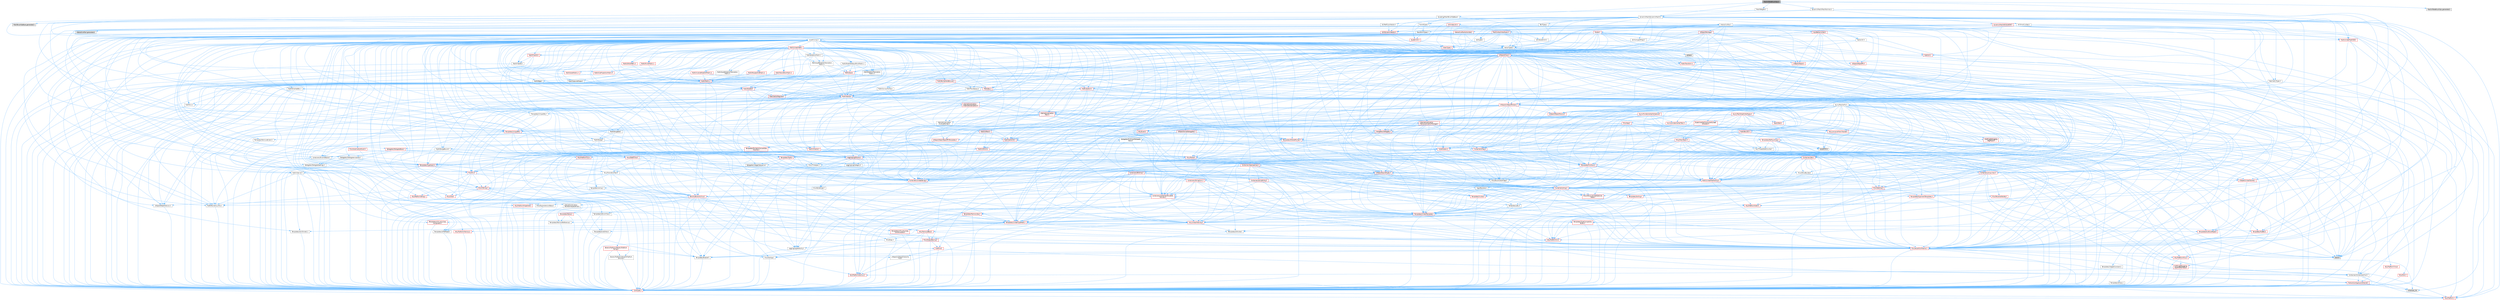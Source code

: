 digraph "MeshInflateBrushOps.h"
{
 // INTERACTIVE_SVG=YES
 // LATEX_PDF_SIZE
  bgcolor="transparent";
  edge [fontname=Helvetica,fontsize=10,labelfontname=Helvetica,labelfontsize=10];
  node [fontname=Helvetica,fontsize=10,shape=box,height=0.2,width=0.4];
  Node1 [id="Node000001",label="MeshInflateBrushOps.h",height=0.2,width=0.4,color="gray40", fillcolor="grey60", style="filled", fontcolor="black",tooltip=" "];
  Node1 -> Node2 [id="edge1_Node000001_Node000002",color="steelblue1",style="solid",tooltip=" "];
  Node2 [id="Node000002",label="Sculpting/MeshBrushOpBase.h",height=0.2,width=0.4,color="grey40", fillcolor="white", style="filled",URL="$d7/dea/MeshBrushOpBase_8h.html",tooltip=" "];
  Node2 -> Node3 [id="edge2_Node000002_Node000003",color="steelblue1",style="solid",tooltip=" "];
  Node3 [id="Node000003",label="CoreMinimal.h",height=0.2,width=0.4,color="grey40", fillcolor="white", style="filled",URL="$d7/d67/CoreMinimal_8h.html",tooltip=" "];
  Node3 -> Node4 [id="edge3_Node000003_Node000004",color="steelblue1",style="solid",tooltip=" "];
  Node4 [id="Node000004",label="CoreTypes.h",height=0.2,width=0.4,color="red", fillcolor="#FFF0F0", style="filled",URL="$dc/dec/CoreTypes_8h.html",tooltip=" "];
  Node4 -> Node5 [id="edge4_Node000004_Node000005",color="steelblue1",style="solid",tooltip=" "];
  Node5 [id="Node000005",label="HAL/Platform.h",height=0.2,width=0.4,color="red", fillcolor="#FFF0F0", style="filled",URL="$d9/dd0/Platform_8h.html",tooltip=" "];
  Node3 -> Node18 [id="edge5_Node000003_Node000018",color="steelblue1",style="solid",tooltip=" "];
  Node18 [id="Node000018",label="CoreFwd.h",height=0.2,width=0.4,color="red", fillcolor="#FFF0F0", style="filled",URL="$d1/d1e/CoreFwd_8h.html",tooltip=" "];
  Node18 -> Node4 [id="edge6_Node000018_Node000004",color="steelblue1",style="solid",tooltip=" "];
  Node18 -> Node19 [id="edge7_Node000018_Node000019",color="steelblue1",style="solid",tooltip=" "];
  Node19 [id="Node000019",label="Containers/ContainersFwd.h",height=0.2,width=0.4,color="grey40", fillcolor="white", style="filled",URL="$d4/d0a/ContainersFwd_8h.html",tooltip=" "];
  Node19 -> Node5 [id="edge8_Node000019_Node000005",color="steelblue1",style="solid",tooltip=" "];
  Node19 -> Node4 [id="edge9_Node000019_Node000004",color="steelblue1",style="solid",tooltip=" "];
  Node19 -> Node20 [id="edge10_Node000019_Node000020",color="steelblue1",style="solid",tooltip=" "];
  Node20 [id="Node000020",label="Traits/IsContiguousContainer.h",height=0.2,width=0.4,color="red", fillcolor="#FFF0F0", style="filled",URL="$d5/d3c/IsContiguousContainer_8h.html",tooltip=" "];
  Node20 -> Node4 [id="edge11_Node000020_Node000004",color="steelblue1",style="solid",tooltip=" "];
  Node20 -> Node22 [id="edge12_Node000020_Node000022",color="steelblue1",style="solid",tooltip=" "];
  Node22 [id="Node000022",label="initializer_list",height=0.2,width=0.4,color="grey60", fillcolor="#E0E0E0", style="filled",tooltip=" "];
  Node18 -> Node24 [id="edge13_Node000018_Node000024",color="steelblue1",style="solid",tooltip=" "];
  Node24 [id="Node000024",label="UObject/UObjectHierarchy\lFwd.h",height=0.2,width=0.4,color="grey40", fillcolor="white", style="filled",URL="$d3/d13/UObjectHierarchyFwd_8h.html",tooltip=" "];
  Node3 -> Node24 [id="edge14_Node000003_Node000024",color="steelblue1",style="solid",tooltip=" "];
  Node3 -> Node19 [id="edge15_Node000003_Node000019",color="steelblue1",style="solid",tooltip=" "];
  Node3 -> Node25 [id="edge16_Node000003_Node000025",color="steelblue1",style="solid",tooltip=" "];
  Node25 [id="Node000025",label="Misc/VarArgs.h",height=0.2,width=0.4,color="grey40", fillcolor="white", style="filled",URL="$d5/d6f/VarArgs_8h.html",tooltip=" "];
  Node25 -> Node4 [id="edge17_Node000025_Node000004",color="steelblue1",style="solid",tooltip=" "];
  Node3 -> Node26 [id="edge18_Node000003_Node000026",color="steelblue1",style="solid",tooltip=" "];
  Node26 [id="Node000026",label="Logging/LogVerbosity.h",height=0.2,width=0.4,color="grey40", fillcolor="white", style="filled",URL="$d2/d8f/LogVerbosity_8h.html",tooltip=" "];
  Node26 -> Node4 [id="edge19_Node000026_Node000004",color="steelblue1",style="solid",tooltip=" "];
  Node3 -> Node27 [id="edge20_Node000003_Node000027",color="steelblue1",style="solid",tooltip=" "];
  Node27 [id="Node000027",label="Misc/OutputDevice.h",height=0.2,width=0.4,color="red", fillcolor="#FFF0F0", style="filled",URL="$d7/d32/OutputDevice_8h.html",tooltip=" "];
  Node27 -> Node18 [id="edge21_Node000027_Node000018",color="steelblue1",style="solid",tooltip=" "];
  Node27 -> Node4 [id="edge22_Node000027_Node000004",color="steelblue1",style="solid",tooltip=" "];
  Node27 -> Node26 [id="edge23_Node000027_Node000026",color="steelblue1",style="solid",tooltip=" "];
  Node27 -> Node25 [id="edge24_Node000027_Node000025",color="steelblue1",style="solid",tooltip=" "];
  Node3 -> Node33 [id="edge25_Node000003_Node000033",color="steelblue1",style="solid",tooltip=" "];
  Node33 [id="Node000033",label="HAL/PlatformCrt.h",height=0.2,width=0.4,color="red", fillcolor="#FFF0F0", style="filled",URL="$d8/d75/PlatformCrt_8h.html",tooltip=" "];
  Node3 -> Node43 [id="edge26_Node000003_Node000043",color="steelblue1",style="solid",tooltip=" "];
  Node43 [id="Node000043",label="HAL/PlatformMisc.h",height=0.2,width=0.4,color="red", fillcolor="#FFF0F0", style="filled",URL="$d0/df5/PlatformMisc_8h.html",tooltip=" "];
  Node43 -> Node4 [id="edge27_Node000043_Node000004",color="steelblue1",style="solid",tooltip=" "];
  Node43 -> Node54 [id="edge28_Node000043_Node000054",color="steelblue1",style="solid",tooltip=" "];
  Node54 [id="Node000054",label="ProfilingDebugging\l/CpuProfilerTrace.h",height=0.2,width=0.4,color="red", fillcolor="#FFF0F0", style="filled",URL="$da/dcb/CpuProfilerTrace_8h.html",tooltip=" "];
  Node54 -> Node4 [id="edge29_Node000054_Node000004",color="steelblue1",style="solid",tooltip=" "];
  Node54 -> Node19 [id="edge30_Node000054_Node000019",color="steelblue1",style="solid",tooltip=" "];
  Node54 -> Node55 [id="edge31_Node000054_Node000055",color="steelblue1",style="solid",tooltip=" "];
  Node55 [id="Node000055",label="HAL/PlatformAtomics.h",height=0.2,width=0.4,color="red", fillcolor="#FFF0F0", style="filled",URL="$d3/d36/PlatformAtomics_8h.html",tooltip=" "];
  Node55 -> Node4 [id="edge32_Node000055_Node000004",color="steelblue1",style="solid",tooltip=" "];
  Node3 -> Node62 [id="edge33_Node000003_Node000062",color="steelblue1",style="solid",tooltip=" "];
  Node62 [id="Node000062",label="Misc/AssertionMacros.h",height=0.2,width=0.4,color="red", fillcolor="#FFF0F0", style="filled",URL="$d0/dfa/AssertionMacros_8h.html",tooltip=" "];
  Node62 -> Node4 [id="edge34_Node000062_Node000004",color="steelblue1",style="solid",tooltip=" "];
  Node62 -> Node5 [id="edge35_Node000062_Node000005",color="steelblue1",style="solid",tooltip=" "];
  Node62 -> Node43 [id="edge36_Node000062_Node000043",color="steelblue1",style="solid",tooltip=" "];
  Node62 -> Node63 [id="edge37_Node000062_Node000063",color="steelblue1",style="solid",tooltip=" "];
  Node63 [id="Node000063",label="Templates/EnableIf.h",height=0.2,width=0.4,color="grey40", fillcolor="white", style="filled",URL="$d7/d60/EnableIf_8h.html",tooltip=" "];
  Node63 -> Node4 [id="edge38_Node000063_Node000004",color="steelblue1",style="solid",tooltip=" "];
  Node62 -> Node25 [id="edge39_Node000062_Node000025",color="steelblue1",style="solid",tooltip=" "];
  Node62 -> Node70 [id="edge40_Node000062_Node000070",color="steelblue1",style="solid",tooltip=" "];
  Node70 [id="Node000070",label="atomic",height=0.2,width=0.4,color="grey60", fillcolor="#E0E0E0", style="filled",tooltip=" "];
  Node3 -> Node71 [id="edge41_Node000003_Node000071",color="steelblue1",style="solid",tooltip=" "];
  Node71 [id="Node000071",label="Templates/IsPointer.h",height=0.2,width=0.4,color="grey40", fillcolor="white", style="filled",URL="$d7/d05/IsPointer_8h.html",tooltip=" "];
  Node71 -> Node4 [id="edge42_Node000071_Node000004",color="steelblue1",style="solid",tooltip=" "];
  Node3 -> Node72 [id="edge43_Node000003_Node000072",color="steelblue1",style="solid",tooltip=" "];
  Node72 [id="Node000072",label="HAL/PlatformMemory.h",height=0.2,width=0.4,color="red", fillcolor="#FFF0F0", style="filled",URL="$de/d68/PlatformMemory_8h.html",tooltip=" "];
  Node72 -> Node4 [id="edge44_Node000072_Node000004",color="steelblue1",style="solid",tooltip=" "];
  Node3 -> Node55 [id="edge45_Node000003_Node000055",color="steelblue1",style="solid",tooltip=" "];
  Node3 -> Node77 [id="edge46_Node000003_Node000077",color="steelblue1",style="solid",tooltip=" "];
  Node77 [id="Node000077",label="Misc/Exec.h",height=0.2,width=0.4,color="grey40", fillcolor="white", style="filled",URL="$de/ddb/Exec_8h.html",tooltip=" "];
  Node77 -> Node4 [id="edge47_Node000077_Node000004",color="steelblue1",style="solid",tooltip=" "];
  Node77 -> Node62 [id="edge48_Node000077_Node000062",color="steelblue1",style="solid",tooltip=" "];
  Node3 -> Node78 [id="edge49_Node000003_Node000078",color="steelblue1",style="solid",tooltip=" "];
  Node78 [id="Node000078",label="HAL/MemoryBase.h",height=0.2,width=0.4,color="red", fillcolor="#FFF0F0", style="filled",URL="$d6/d9f/MemoryBase_8h.html",tooltip=" "];
  Node78 -> Node4 [id="edge50_Node000078_Node000004",color="steelblue1",style="solid",tooltip=" "];
  Node78 -> Node55 [id="edge51_Node000078_Node000055",color="steelblue1",style="solid",tooltip=" "];
  Node78 -> Node33 [id="edge52_Node000078_Node000033",color="steelblue1",style="solid",tooltip=" "];
  Node78 -> Node77 [id="edge53_Node000078_Node000077",color="steelblue1",style="solid",tooltip=" "];
  Node78 -> Node27 [id="edge54_Node000078_Node000027",color="steelblue1",style="solid",tooltip=" "];
  Node3 -> Node88 [id="edge55_Node000003_Node000088",color="steelblue1",style="solid",tooltip=" "];
  Node88 [id="Node000088",label="HAL/UnrealMemory.h",height=0.2,width=0.4,color="red", fillcolor="#FFF0F0", style="filled",URL="$d9/d96/UnrealMemory_8h.html",tooltip=" "];
  Node88 -> Node4 [id="edge56_Node000088_Node000004",color="steelblue1",style="solid",tooltip=" "];
  Node88 -> Node78 [id="edge57_Node000088_Node000078",color="steelblue1",style="solid",tooltip=" "];
  Node88 -> Node72 [id="edge58_Node000088_Node000072",color="steelblue1",style="solid",tooltip=" "];
  Node88 -> Node71 [id="edge59_Node000088_Node000071",color="steelblue1",style="solid",tooltip=" "];
  Node3 -> Node90 [id="edge60_Node000003_Node000090",color="steelblue1",style="solid",tooltip=" "];
  Node90 [id="Node000090",label="Templates/IsArithmetic.h",height=0.2,width=0.4,color="grey40", fillcolor="white", style="filled",URL="$d2/d5d/IsArithmetic_8h.html",tooltip=" "];
  Node90 -> Node4 [id="edge61_Node000090_Node000004",color="steelblue1",style="solid",tooltip=" "];
  Node3 -> Node84 [id="edge62_Node000003_Node000084",color="steelblue1",style="solid",tooltip=" "];
  Node84 [id="Node000084",label="Templates/AndOrNot.h",height=0.2,width=0.4,color="grey40", fillcolor="white", style="filled",URL="$db/d0a/AndOrNot_8h.html",tooltip=" "];
  Node84 -> Node4 [id="edge63_Node000084_Node000004",color="steelblue1",style="solid",tooltip=" "];
  Node3 -> Node91 [id="edge64_Node000003_Node000091",color="steelblue1",style="solid",tooltip=" "];
  Node91 [id="Node000091",label="Templates/IsPODType.h",height=0.2,width=0.4,color="grey40", fillcolor="white", style="filled",URL="$d7/db1/IsPODType_8h.html",tooltip=" "];
  Node91 -> Node4 [id="edge65_Node000091_Node000004",color="steelblue1",style="solid",tooltip=" "];
  Node3 -> Node92 [id="edge66_Node000003_Node000092",color="steelblue1",style="solid",tooltip=" "];
  Node92 [id="Node000092",label="Templates/IsUECoreType.h",height=0.2,width=0.4,color="red", fillcolor="#FFF0F0", style="filled",URL="$d1/db8/IsUECoreType_8h.html",tooltip=" "];
  Node92 -> Node4 [id="edge67_Node000092_Node000004",color="steelblue1",style="solid",tooltip=" "];
  Node3 -> Node85 [id="edge68_Node000003_Node000085",color="steelblue1",style="solid",tooltip=" "];
  Node85 [id="Node000085",label="Templates/IsTriviallyCopy\lConstructible.h",height=0.2,width=0.4,color="red", fillcolor="#FFF0F0", style="filled",URL="$d3/d78/IsTriviallyCopyConstructible_8h.html",tooltip=" "];
  Node85 -> Node4 [id="edge69_Node000085_Node000004",color="steelblue1",style="solid",tooltip=" "];
  Node3 -> Node93 [id="edge70_Node000003_Node000093",color="steelblue1",style="solid",tooltip=" "];
  Node93 [id="Node000093",label="Templates/UnrealTypeTraits.h",height=0.2,width=0.4,color="red", fillcolor="#FFF0F0", style="filled",URL="$d2/d2d/UnrealTypeTraits_8h.html",tooltip=" "];
  Node93 -> Node4 [id="edge71_Node000093_Node000004",color="steelblue1",style="solid",tooltip=" "];
  Node93 -> Node71 [id="edge72_Node000093_Node000071",color="steelblue1",style="solid",tooltip=" "];
  Node93 -> Node62 [id="edge73_Node000093_Node000062",color="steelblue1",style="solid",tooltip=" "];
  Node93 -> Node84 [id="edge74_Node000093_Node000084",color="steelblue1",style="solid",tooltip=" "];
  Node93 -> Node63 [id="edge75_Node000093_Node000063",color="steelblue1",style="solid",tooltip=" "];
  Node93 -> Node90 [id="edge76_Node000093_Node000090",color="steelblue1",style="solid",tooltip=" "];
  Node93 -> Node94 [id="edge77_Node000093_Node000094",color="steelblue1",style="solid",tooltip=" "];
  Node94 [id="Node000094",label="Templates/Models.h",height=0.2,width=0.4,color="red", fillcolor="#FFF0F0", style="filled",URL="$d3/d0c/Models_8h.html",tooltip=" "];
  Node93 -> Node91 [id="edge78_Node000093_Node000091",color="steelblue1",style="solid",tooltip=" "];
  Node93 -> Node92 [id="edge79_Node000093_Node000092",color="steelblue1",style="solid",tooltip=" "];
  Node93 -> Node85 [id="edge80_Node000093_Node000085",color="steelblue1",style="solid",tooltip=" "];
  Node3 -> Node63 [id="edge81_Node000003_Node000063",color="steelblue1",style="solid",tooltip=" "];
  Node3 -> Node95 [id="edge82_Node000003_Node000095",color="steelblue1",style="solid",tooltip=" "];
  Node95 [id="Node000095",label="Templates/RemoveReference.h",height=0.2,width=0.4,color="grey40", fillcolor="white", style="filled",URL="$da/dbe/RemoveReference_8h.html",tooltip=" "];
  Node95 -> Node4 [id="edge83_Node000095_Node000004",color="steelblue1",style="solid",tooltip=" "];
  Node3 -> Node96 [id="edge84_Node000003_Node000096",color="steelblue1",style="solid",tooltip=" "];
  Node96 [id="Node000096",label="Templates/IntegralConstant.h",height=0.2,width=0.4,color="grey40", fillcolor="white", style="filled",URL="$db/d1b/IntegralConstant_8h.html",tooltip=" "];
  Node96 -> Node4 [id="edge85_Node000096_Node000004",color="steelblue1",style="solid",tooltip=" "];
  Node3 -> Node97 [id="edge86_Node000003_Node000097",color="steelblue1",style="solid",tooltip=" "];
  Node97 [id="Node000097",label="Templates/IsClass.h",height=0.2,width=0.4,color="grey40", fillcolor="white", style="filled",URL="$db/dcb/IsClass_8h.html",tooltip=" "];
  Node97 -> Node4 [id="edge87_Node000097_Node000004",color="steelblue1",style="solid",tooltip=" "];
  Node3 -> Node98 [id="edge88_Node000003_Node000098",color="steelblue1",style="solid",tooltip=" "];
  Node98 [id="Node000098",label="Templates/TypeCompatible\lBytes.h",height=0.2,width=0.4,color="red", fillcolor="#FFF0F0", style="filled",URL="$df/d0a/TypeCompatibleBytes_8h.html",tooltip=" "];
  Node98 -> Node4 [id="edge89_Node000098_Node000004",color="steelblue1",style="solid",tooltip=" "];
  Node3 -> Node20 [id="edge90_Node000003_Node000020",color="steelblue1",style="solid",tooltip=" "];
  Node3 -> Node99 [id="edge91_Node000003_Node000099",color="steelblue1",style="solid",tooltip=" "];
  Node99 [id="Node000099",label="Templates/UnrealTemplate.h",height=0.2,width=0.4,color="red", fillcolor="#FFF0F0", style="filled",URL="$d4/d24/UnrealTemplate_8h.html",tooltip=" "];
  Node99 -> Node4 [id="edge92_Node000099_Node000004",color="steelblue1",style="solid",tooltip=" "];
  Node99 -> Node71 [id="edge93_Node000099_Node000071",color="steelblue1",style="solid",tooltip=" "];
  Node99 -> Node88 [id="edge94_Node000099_Node000088",color="steelblue1",style="solid",tooltip=" "];
  Node99 -> Node93 [id="edge95_Node000099_Node000093",color="steelblue1",style="solid",tooltip=" "];
  Node99 -> Node95 [id="edge96_Node000099_Node000095",color="steelblue1",style="solid",tooltip=" "];
  Node99 -> Node98 [id="edge97_Node000099_Node000098",color="steelblue1",style="solid",tooltip=" "];
  Node99 -> Node20 [id="edge98_Node000099_Node000020",color="steelblue1",style="solid",tooltip=" "];
  Node3 -> Node48 [id="edge99_Node000003_Node000048",color="steelblue1",style="solid",tooltip=" "];
  Node48 [id="Node000048",label="Math/NumericLimits.h",height=0.2,width=0.4,color="grey40", fillcolor="white", style="filled",URL="$df/d1b/NumericLimits_8h.html",tooltip=" "];
  Node48 -> Node4 [id="edge100_Node000048_Node000004",color="steelblue1",style="solid",tooltip=" "];
  Node3 -> Node103 [id="edge101_Node000003_Node000103",color="steelblue1",style="solid",tooltip=" "];
  Node103 [id="Node000103",label="HAL/PlatformMath.h",height=0.2,width=0.4,color="red", fillcolor="#FFF0F0", style="filled",URL="$dc/d53/PlatformMath_8h.html",tooltip=" "];
  Node103 -> Node4 [id="edge102_Node000103_Node000004",color="steelblue1",style="solid",tooltip=" "];
  Node3 -> Node86 [id="edge103_Node000003_Node000086",color="steelblue1",style="solid",tooltip=" "];
  Node86 [id="Node000086",label="Templates/IsTriviallyCopy\lAssignable.h",height=0.2,width=0.4,color="red", fillcolor="#FFF0F0", style="filled",URL="$d2/df2/IsTriviallyCopyAssignable_8h.html",tooltip=" "];
  Node86 -> Node4 [id="edge104_Node000086_Node000004",color="steelblue1",style="solid",tooltip=" "];
  Node3 -> Node111 [id="edge105_Node000003_Node000111",color="steelblue1",style="solid",tooltip=" "];
  Node111 [id="Node000111",label="Templates/MemoryOps.h",height=0.2,width=0.4,color="red", fillcolor="#FFF0F0", style="filled",URL="$db/dea/MemoryOps_8h.html",tooltip=" "];
  Node111 -> Node4 [id="edge106_Node000111_Node000004",color="steelblue1",style="solid",tooltip=" "];
  Node111 -> Node88 [id="edge107_Node000111_Node000088",color="steelblue1",style="solid",tooltip=" "];
  Node111 -> Node86 [id="edge108_Node000111_Node000086",color="steelblue1",style="solid",tooltip=" "];
  Node111 -> Node85 [id="edge109_Node000111_Node000085",color="steelblue1",style="solid",tooltip=" "];
  Node111 -> Node93 [id="edge110_Node000111_Node000093",color="steelblue1",style="solid",tooltip=" "];
  Node3 -> Node112 [id="edge111_Node000003_Node000112",color="steelblue1",style="solid",tooltip=" "];
  Node112 [id="Node000112",label="Containers/ContainerAllocation\lPolicies.h",height=0.2,width=0.4,color="red", fillcolor="#FFF0F0", style="filled",URL="$d7/dff/ContainerAllocationPolicies_8h.html",tooltip=" "];
  Node112 -> Node4 [id="edge112_Node000112_Node000004",color="steelblue1",style="solid",tooltip=" "];
  Node112 -> Node112 [id="edge113_Node000112_Node000112",color="steelblue1",style="solid",tooltip=" "];
  Node112 -> Node103 [id="edge114_Node000112_Node000103",color="steelblue1",style="solid",tooltip=" "];
  Node112 -> Node88 [id="edge115_Node000112_Node000088",color="steelblue1",style="solid",tooltip=" "];
  Node112 -> Node48 [id="edge116_Node000112_Node000048",color="steelblue1",style="solid",tooltip=" "];
  Node112 -> Node62 [id="edge117_Node000112_Node000062",color="steelblue1",style="solid",tooltip=" "];
  Node112 -> Node111 [id="edge118_Node000112_Node000111",color="steelblue1",style="solid",tooltip=" "];
  Node112 -> Node98 [id="edge119_Node000112_Node000098",color="steelblue1",style="solid",tooltip=" "];
  Node3 -> Node115 [id="edge120_Node000003_Node000115",color="steelblue1",style="solid",tooltip=" "];
  Node115 [id="Node000115",label="Templates/IsEnumClass.h",height=0.2,width=0.4,color="grey40", fillcolor="white", style="filled",URL="$d7/d15/IsEnumClass_8h.html",tooltip=" "];
  Node115 -> Node4 [id="edge121_Node000115_Node000004",color="steelblue1",style="solid",tooltip=" "];
  Node115 -> Node84 [id="edge122_Node000115_Node000084",color="steelblue1",style="solid",tooltip=" "];
  Node3 -> Node116 [id="edge123_Node000003_Node000116",color="steelblue1",style="solid",tooltip=" "];
  Node116 [id="Node000116",label="HAL/PlatformProperties.h",height=0.2,width=0.4,color="red", fillcolor="#FFF0F0", style="filled",URL="$d9/db0/PlatformProperties_8h.html",tooltip=" "];
  Node116 -> Node4 [id="edge124_Node000116_Node000004",color="steelblue1",style="solid",tooltip=" "];
  Node3 -> Node119 [id="edge125_Node000003_Node000119",color="steelblue1",style="solid",tooltip=" "];
  Node119 [id="Node000119",label="Misc/EngineVersionBase.h",height=0.2,width=0.4,color="grey40", fillcolor="white", style="filled",URL="$d5/d2b/EngineVersionBase_8h.html",tooltip=" "];
  Node119 -> Node4 [id="edge126_Node000119_Node000004",color="steelblue1",style="solid",tooltip=" "];
  Node3 -> Node120 [id="edge127_Node000003_Node000120",color="steelblue1",style="solid",tooltip=" "];
  Node120 [id="Node000120",label="Internationalization\l/TextNamespaceFwd.h",height=0.2,width=0.4,color="grey40", fillcolor="white", style="filled",URL="$d8/d97/TextNamespaceFwd_8h.html",tooltip=" "];
  Node120 -> Node4 [id="edge128_Node000120_Node000004",color="steelblue1",style="solid",tooltip=" "];
  Node3 -> Node121 [id="edge129_Node000003_Node000121",color="steelblue1",style="solid",tooltip=" "];
  Node121 [id="Node000121",label="Serialization/Archive.h",height=0.2,width=0.4,color="red", fillcolor="#FFF0F0", style="filled",URL="$d7/d3b/Archive_8h.html",tooltip=" "];
  Node121 -> Node18 [id="edge130_Node000121_Node000018",color="steelblue1",style="solid",tooltip=" "];
  Node121 -> Node4 [id="edge131_Node000121_Node000004",color="steelblue1",style="solid",tooltip=" "];
  Node121 -> Node116 [id="edge132_Node000121_Node000116",color="steelblue1",style="solid",tooltip=" "];
  Node121 -> Node120 [id="edge133_Node000121_Node000120",color="steelblue1",style="solid",tooltip=" "];
  Node121 -> Node62 [id="edge134_Node000121_Node000062",color="steelblue1",style="solid",tooltip=" "];
  Node121 -> Node119 [id="edge135_Node000121_Node000119",color="steelblue1",style="solid",tooltip=" "];
  Node121 -> Node25 [id="edge136_Node000121_Node000025",color="steelblue1",style="solid",tooltip=" "];
  Node121 -> Node63 [id="edge137_Node000121_Node000063",color="steelblue1",style="solid",tooltip=" "];
  Node121 -> Node115 [id="edge138_Node000121_Node000115",color="steelblue1",style="solid",tooltip=" "];
  Node121 -> Node99 [id="edge139_Node000121_Node000099",color="steelblue1",style="solid",tooltip=" "];
  Node121 -> Node124 [id="edge140_Node000121_Node000124",color="steelblue1",style="solid",tooltip=" "];
  Node124 [id="Node000124",label="UObject/ObjectVersion.h",height=0.2,width=0.4,color="grey40", fillcolor="white", style="filled",URL="$da/d63/ObjectVersion_8h.html",tooltip=" "];
  Node124 -> Node4 [id="edge141_Node000124_Node000004",color="steelblue1",style="solid",tooltip=" "];
  Node3 -> Node125 [id="edge142_Node000003_Node000125",color="steelblue1",style="solid",tooltip=" "];
  Node125 [id="Node000125",label="Templates/Less.h",height=0.2,width=0.4,color="grey40", fillcolor="white", style="filled",URL="$de/dc8/Less_8h.html",tooltip=" "];
  Node125 -> Node4 [id="edge143_Node000125_Node000004",color="steelblue1",style="solid",tooltip=" "];
  Node125 -> Node99 [id="edge144_Node000125_Node000099",color="steelblue1",style="solid",tooltip=" "];
  Node3 -> Node126 [id="edge145_Node000003_Node000126",color="steelblue1",style="solid",tooltip=" "];
  Node126 [id="Node000126",label="Templates/Sorting.h",height=0.2,width=0.4,color="red", fillcolor="#FFF0F0", style="filled",URL="$d3/d9e/Sorting_8h.html",tooltip=" "];
  Node126 -> Node4 [id="edge146_Node000126_Node000004",color="steelblue1",style="solid",tooltip=" "];
  Node126 -> Node103 [id="edge147_Node000126_Node000103",color="steelblue1",style="solid",tooltip=" "];
  Node126 -> Node125 [id="edge148_Node000126_Node000125",color="steelblue1",style="solid",tooltip=" "];
  Node3 -> Node137 [id="edge149_Node000003_Node000137",color="steelblue1",style="solid",tooltip=" "];
  Node137 [id="Node000137",label="Misc/Char.h",height=0.2,width=0.4,color="red", fillcolor="#FFF0F0", style="filled",URL="$d0/d58/Char_8h.html",tooltip=" "];
  Node137 -> Node4 [id="edge150_Node000137_Node000004",color="steelblue1",style="solid",tooltip=" "];
  Node3 -> Node140 [id="edge151_Node000003_Node000140",color="steelblue1",style="solid",tooltip=" "];
  Node140 [id="Node000140",label="GenericPlatform/GenericPlatform\lStricmp.h",height=0.2,width=0.4,color="grey40", fillcolor="white", style="filled",URL="$d2/d86/GenericPlatformStricmp_8h.html",tooltip=" "];
  Node140 -> Node4 [id="edge152_Node000140_Node000004",color="steelblue1",style="solid",tooltip=" "];
  Node3 -> Node141 [id="edge153_Node000003_Node000141",color="steelblue1",style="solid",tooltip=" "];
  Node141 [id="Node000141",label="GenericPlatform/GenericPlatform\lString.h",height=0.2,width=0.4,color="red", fillcolor="#FFF0F0", style="filled",URL="$dd/d20/GenericPlatformString_8h.html",tooltip=" "];
  Node141 -> Node4 [id="edge154_Node000141_Node000004",color="steelblue1",style="solid",tooltip=" "];
  Node141 -> Node140 [id="edge155_Node000141_Node000140",color="steelblue1",style="solid",tooltip=" "];
  Node141 -> Node63 [id="edge156_Node000141_Node000063",color="steelblue1",style="solid",tooltip=" "];
  Node3 -> Node74 [id="edge157_Node000003_Node000074",color="steelblue1",style="solid",tooltip=" "];
  Node74 [id="Node000074",label="HAL/PlatformString.h",height=0.2,width=0.4,color="red", fillcolor="#FFF0F0", style="filled",URL="$db/db5/PlatformString_8h.html",tooltip=" "];
  Node74 -> Node4 [id="edge158_Node000074_Node000004",color="steelblue1",style="solid",tooltip=" "];
  Node3 -> Node144 [id="edge159_Node000003_Node000144",color="steelblue1",style="solid",tooltip=" "];
  Node144 [id="Node000144",label="Misc/CString.h",height=0.2,width=0.4,color="red", fillcolor="#FFF0F0", style="filled",URL="$d2/d49/CString_8h.html",tooltip=" "];
  Node144 -> Node4 [id="edge160_Node000144_Node000004",color="steelblue1",style="solid",tooltip=" "];
  Node144 -> Node33 [id="edge161_Node000144_Node000033",color="steelblue1",style="solid",tooltip=" "];
  Node144 -> Node74 [id="edge162_Node000144_Node000074",color="steelblue1",style="solid",tooltip=" "];
  Node144 -> Node62 [id="edge163_Node000144_Node000062",color="steelblue1",style="solid",tooltip=" "];
  Node144 -> Node137 [id="edge164_Node000144_Node000137",color="steelblue1",style="solid",tooltip=" "];
  Node144 -> Node25 [id="edge165_Node000144_Node000025",color="steelblue1",style="solid",tooltip=" "];
  Node3 -> Node145 [id="edge166_Node000003_Node000145",color="steelblue1",style="solid",tooltip=" "];
  Node145 [id="Node000145",label="Misc/Crc.h",height=0.2,width=0.4,color="red", fillcolor="#FFF0F0", style="filled",URL="$d4/dd2/Crc_8h.html",tooltip=" "];
  Node145 -> Node4 [id="edge167_Node000145_Node000004",color="steelblue1",style="solid",tooltip=" "];
  Node145 -> Node74 [id="edge168_Node000145_Node000074",color="steelblue1",style="solid",tooltip=" "];
  Node145 -> Node62 [id="edge169_Node000145_Node000062",color="steelblue1",style="solid",tooltip=" "];
  Node145 -> Node144 [id="edge170_Node000145_Node000144",color="steelblue1",style="solid",tooltip=" "];
  Node145 -> Node137 [id="edge171_Node000145_Node000137",color="steelblue1",style="solid",tooltip=" "];
  Node145 -> Node93 [id="edge172_Node000145_Node000093",color="steelblue1",style="solid",tooltip=" "];
  Node3 -> Node136 [id="edge173_Node000003_Node000136",color="steelblue1",style="solid",tooltip=" "];
  Node136 [id="Node000136",label="Math/UnrealMathUtility.h",height=0.2,width=0.4,color="red", fillcolor="#FFF0F0", style="filled",URL="$db/db8/UnrealMathUtility_8h.html",tooltip=" "];
  Node136 -> Node4 [id="edge174_Node000136_Node000004",color="steelblue1",style="solid",tooltip=" "];
  Node136 -> Node62 [id="edge175_Node000136_Node000062",color="steelblue1",style="solid",tooltip=" "];
  Node136 -> Node103 [id="edge176_Node000136_Node000103",color="steelblue1",style="solid",tooltip=" "];
  Node3 -> Node146 [id="edge177_Node000003_Node000146",color="steelblue1",style="solid",tooltip=" "];
  Node146 [id="Node000146",label="Containers/UnrealString.h",height=0.2,width=0.4,color="red", fillcolor="#FFF0F0", style="filled",URL="$d5/dba/UnrealString_8h.html",tooltip=" "];
  Node3 -> Node150 [id="edge178_Node000003_Node000150",color="steelblue1",style="solid",tooltip=" "];
  Node150 [id="Node000150",label="Containers/Array.h",height=0.2,width=0.4,color="red", fillcolor="#FFF0F0", style="filled",URL="$df/dd0/Array_8h.html",tooltip=" "];
  Node150 -> Node4 [id="edge179_Node000150_Node000004",color="steelblue1",style="solid",tooltip=" "];
  Node150 -> Node62 [id="edge180_Node000150_Node000062",color="steelblue1",style="solid",tooltip=" "];
  Node150 -> Node151 [id="edge181_Node000150_Node000151",color="steelblue1",style="solid",tooltip=" "];
  Node151 [id="Node000151",label="Misc/IntrusiveUnsetOptional\lState.h",height=0.2,width=0.4,color="red", fillcolor="#FFF0F0", style="filled",URL="$d2/d0a/IntrusiveUnsetOptionalState_8h.html",tooltip=" "];
  Node150 -> Node153 [id="edge182_Node000150_Node000153",color="steelblue1",style="solid",tooltip=" "];
  Node153 [id="Node000153",label="Misc/ReverseIterate.h",height=0.2,width=0.4,color="red", fillcolor="#FFF0F0", style="filled",URL="$db/de3/ReverseIterate_8h.html",tooltip=" "];
  Node153 -> Node5 [id="edge183_Node000153_Node000005",color="steelblue1",style="solid",tooltip=" "];
  Node150 -> Node88 [id="edge184_Node000150_Node000088",color="steelblue1",style="solid",tooltip=" "];
  Node150 -> Node93 [id="edge185_Node000150_Node000093",color="steelblue1",style="solid",tooltip=" "];
  Node150 -> Node99 [id="edge186_Node000150_Node000099",color="steelblue1",style="solid",tooltip=" "];
  Node150 -> Node112 [id="edge187_Node000150_Node000112",color="steelblue1",style="solid",tooltip=" "];
  Node150 -> Node121 [id="edge188_Node000150_Node000121",color="steelblue1",style="solid",tooltip=" "];
  Node150 -> Node129 [id="edge189_Node000150_Node000129",color="steelblue1",style="solid",tooltip=" "];
  Node129 [id="Node000129",label="Templates/Invoke.h",height=0.2,width=0.4,color="red", fillcolor="#FFF0F0", style="filled",URL="$d7/deb/Invoke_8h.html",tooltip=" "];
  Node129 -> Node4 [id="edge190_Node000129_Node000004",color="steelblue1",style="solid",tooltip=" "];
  Node129 -> Node99 [id="edge191_Node000129_Node000099",color="steelblue1",style="solid",tooltip=" "];
  Node150 -> Node125 [id="edge192_Node000150_Node000125",color="steelblue1",style="solid",tooltip=" "];
  Node150 -> Node126 [id="edge193_Node000150_Node000126",color="steelblue1",style="solid",tooltip=" "];
  Node150 -> Node173 [id="edge194_Node000150_Node000173",color="steelblue1",style="solid",tooltip=" "];
  Node173 [id="Node000173",label="Templates/AlignmentTemplates.h",height=0.2,width=0.4,color="red", fillcolor="#FFF0F0", style="filled",URL="$dd/d32/AlignmentTemplates_8h.html",tooltip=" "];
  Node173 -> Node4 [id="edge195_Node000173_Node000004",color="steelblue1",style="solid",tooltip=" "];
  Node173 -> Node71 [id="edge196_Node000173_Node000071",color="steelblue1",style="solid",tooltip=" "];
  Node3 -> Node174 [id="edge197_Node000003_Node000174",color="steelblue1",style="solid",tooltip=" "];
  Node174 [id="Node000174",label="Misc/FrameNumber.h",height=0.2,width=0.4,color="grey40", fillcolor="white", style="filled",URL="$dd/dbd/FrameNumber_8h.html",tooltip=" "];
  Node174 -> Node4 [id="edge198_Node000174_Node000004",color="steelblue1",style="solid",tooltip=" "];
  Node174 -> Node48 [id="edge199_Node000174_Node000048",color="steelblue1",style="solid",tooltip=" "];
  Node174 -> Node136 [id="edge200_Node000174_Node000136",color="steelblue1",style="solid",tooltip=" "];
  Node174 -> Node63 [id="edge201_Node000174_Node000063",color="steelblue1",style="solid",tooltip=" "];
  Node174 -> Node93 [id="edge202_Node000174_Node000093",color="steelblue1",style="solid",tooltip=" "];
  Node3 -> Node175 [id="edge203_Node000003_Node000175",color="steelblue1",style="solid",tooltip=" "];
  Node175 [id="Node000175",label="Misc/Timespan.h",height=0.2,width=0.4,color="grey40", fillcolor="white", style="filled",URL="$da/dd9/Timespan_8h.html",tooltip=" "];
  Node175 -> Node4 [id="edge204_Node000175_Node000004",color="steelblue1",style="solid",tooltip=" "];
  Node175 -> Node176 [id="edge205_Node000175_Node000176",color="steelblue1",style="solid",tooltip=" "];
  Node176 [id="Node000176",label="Math/Interval.h",height=0.2,width=0.4,color="grey40", fillcolor="white", style="filled",URL="$d1/d55/Interval_8h.html",tooltip=" "];
  Node176 -> Node4 [id="edge206_Node000176_Node000004",color="steelblue1",style="solid",tooltip=" "];
  Node176 -> Node90 [id="edge207_Node000176_Node000090",color="steelblue1",style="solid",tooltip=" "];
  Node176 -> Node93 [id="edge208_Node000176_Node000093",color="steelblue1",style="solid",tooltip=" "];
  Node176 -> Node48 [id="edge209_Node000176_Node000048",color="steelblue1",style="solid",tooltip=" "];
  Node176 -> Node136 [id="edge210_Node000176_Node000136",color="steelblue1",style="solid",tooltip=" "];
  Node175 -> Node136 [id="edge211_Node000175_Node000136",color="steelblue1",style="solid",tooltip=" "];
  Node175 -> Node62 [id="edge212_Node000175_Node000062",color="steelblue1",style="solid",tooltip=" "];
  Node3 -> Node177 [id="edge213_Node000003_Node000177",color="steelblue1",style="solid",tooltip=" "];
  Node177 [id="Node000177",label="Containers/StringConv.h",height=0.2,width=0.4,color="red", fillcolor="#FFF0F0", style="filled",URL="$d3/ddf/StringConv_8h.html",tooltip=" "];
  Node177 -> Node4 [id="edge214_Node000177_Node000004",color="steelblue1",style="solid",tooltip=" "];
  Node177 -> Node62 [id="edge215_Node000177_Node000062",color="steelblue1",style="solid",tooltip=" "];
  Node177 -> Node112 [id="edge216_Node000177_Node000112",color="steelblue1",style="solid",tooltip=" "];
  Node177 -> Node150 [id="edge217_Node000177_Node000150",color="steelblue1",style="solid",tooltip=" "];
  Node177 -> Node144 [id="edge218_Node000177_Node000144",color="steelblue1",style="solid",tooltip=" "];
  Node177 -> Node178 [id="edge219_Node000177_Node000178",color="steelblue1",style="solid",tooltip=" "];
  Node178 [id="Node000178",label="Templates/IsArray.h",height=0.2,width=0.4,color="grey40", fillcolor="white", style="filled",URL="$d8/d8d/IsArray_8h.html",tooltip=" "];
  Node178 -> Node4 [id="edge220_Node000178_Node000004",color="steelblue1",style="solid",tooltip=" "];
  Node177 -> Node99 [id="edge221_Node000177_Node000099",color="steelblue1",style="solid",tooltip=" "];
  Node177 -> Node93 [id="edge222_Node000177_Node000093",color="steelblue1",style="solid",tooltip=" "];
  Node177 -> Node20 [id="edge223_Node000177_Node000020",color="steelblue1",style="solid",tooltip=" "];
  Node3 -> Node179 [id="edge224_Node000003_Node000179",color="steelblue1",style="solid",tooltip=" "];
  Node179 [id="Node000179",label="UObject/UnrealNames.h",height=0.2,width=0.4,color="red", fillcolor="#FFF0F0", style="filled",URL="$d8/db1/UnrealNames_8h.html",tooltip=" "];
  Node179 -> Node4 [id="edge225_Node000179_Node000004",color="steelblue1",style="solid",tooltip=" "];
  Node3 -> Node181 [id="edge226_Node000003_Node000181",color="steelblue1",style="solid",tooltip=" "];
  Node181 [id="Node000181",label="UObject/NameTypes.h",height=0.2,width=0.4,color="red", fillcolor="#FFF0F0", style="filled",URL="$d6/d35/NameTypes_8h.html",tooltip=" "];
  Node181 -> Node4 [id="edge227_Node000181_Node000004",color="steelblue1",style="solid",tooltip=" "];
  Node181 -> Node62 [id="edge228_Node000181_Node000062",color="steelblue1",style="solid",tooltip=" "];
  Node181 -> Node88 [id="edge229_Node000181_Node000088",color="steelblue1",style="solid",tooltip=" "];
  Node181 -> Node93 [id="edge230_Node000181_Node000093",color="steelblue1",style="solid",tooltip=" "];
  Node181 -> Node99 [id="edge231_Node000181_Node000099",color="steelblue1",style="solid",tooltip=" "];
  Node181 -> Node146 [id="edge232_Node000181_Node000146",color="steelblue1",style="solid",tooltip=" "];
  Node181 -> Node177 [id="edge233_Node000181_Node000177",color="steelblue1",style="solid",tooltip=" "];
  Node181 -> Node179 [id="edge234_Node000181_Node000179",color="steelblue1",style="solid",tooltip=" "];
  Node181 -> Node151 [id="edge235_Node000181_Node000151",color="steelblue1",style="solid",tooltip=" "];
  Node3 -> Node189 [id="edge236_Node000003_Node000189",color="steelblue1",style="solid",tooltip=" "];
  Node189 [id="Node000189",label="Misc/Parse.h",height=0.2,width=0.4,color="red", fillcolor="#FFF0F0", style="filled",URL="$dc/d71/Parse_8h.html",tooltip=" "];
  Node189 -> Node146 [id="edge237_Node000189_Node000146",color="steelblue1",style="solid",tooltip=" "];
  Node189 -> Node4 [id="edge238_Node000189_Node000004",color="steelblue1",style="solid",tooltip=" "];
  Node189 -> Node33 [id="edge239_Node000189_Node000033",color="steelblue1",style="solid",tooltip=" "];
  Node189 -> Node50 [id="edge240_Node000189_Node000050",color="steelblue1",style="solid",tooltip=" "];
  Node50 [id="Node000050",label="Misc/EnumClassFlags.h",height=0.2,width=0.4,color="grey40", fillcolor="white", style="filled",URL="$d8/de7/EnumClassFlags_8h.html",tooltip=" "];
  Node189 -> Node190 [id="edge241_Node000189_Node000190",color="steelblue1",style="solid",tooltip=" "];
  Node190 [id="Node000190",label="Templates/Function.h",height=0.2,width=0.4,color="red", fillcolor="#FFF0F0", style="filled",URL="$df/df5/Function_8h.html",tooltip=" "];
  Node190 -> Node4 [id="edge242_Node000190_Node000004",color="steelblue1",style="solid",tooltip=" "];
  Node190 -> Node62 [id="edge243_Node000190_Node000062",color="steelblue1",style="solid",tooltip=" "];
  Node190 -> Node151 [id="edge244_Node000190_Node000151",color="steelblue1",style="solid",tooltip=" "];
  Node190 -> Node88 [id="edge245_Node000190_Node000088",color="steelblue1",style="solid",tooltip=" "];
  Node190 -> Node93 [id="edge246_Node000190_Node000093",color="steelblue1",style="solid",tooltip=" "];
  Node190 -> Node129 [id="edge247_Node000190_Node000129",color="steelblue1",style="solid",tooltip=" "];
  Node190 -> Node99 [id="edge248_Node000190_Node000099",color="steelblue1",style="solid",tooltip=" "];
  Node190 -> Node136 [id="edge249_Node000190_Node000136",color="steelblue1",style="solid",tooltip=" "];
  Node3 -> Node173 [id="edge250_Node000003_Node000173",color="steelblue1",style="solid",tooltip=" "];
  Node3 -> Node192 [id="edge251_Node000003_Node000192",color="steelblue1",style="solid",tooltip=" "];
  Node192 [id="Node000192",label="Misc/StructBuilder.h",height=0.2,width=0.4,color="grey40", fillcolor="white", style="filled",URL="$d9/db3/StructBuilder_8h.html",tooltip=" "];
  Node192 -> Node4 [id="edge252_Node000192_Node000004",color="steelblue1",style="solid",tooltip=" "];
  Node192 -> Node136 [id="edge253_Node000192_Node000136",color="steelblue1",style="solid",tooltip=" "];
  Node192 -> Node173 [id="edge254_Node000192_Node000173",color="steelblue1",style="solid",tooltip=" "];
  Node3 -> Node105 [id="edge255_Node000003_Node000105",color="steelblue1",style="solid",tooltip=" "];
  Node105 [id="Node000105",label="Templates/Decay.h",height=0.2,width=0.4,color="red", fillcolor="#FFF0F0", style="filled",URL="$dd/d0f/Decay_8h.html",tooltip=" "];
  Node105 -> Node4 [id="edge256_Node000105_Node000004",color="steelblue1",style="solid",tooltip=" "];
  Node105 -> Node95 [id="edge257_Node000105_Node000095",color="steelblue1",style="solid",tooltip=" "];
  Node3 -> Node193 [id="edge258_Node000003_Node000193",color="steelblue1",style="solid",tooltip=" "];
  Node193 [id="Node000193",label="Templates/PointerIsConvertible\lFromTo.h",height=0.2,width=0.4,color="red", fillcolor="#FFF0F0", style="filled",URL="$d6/d65/PointerIsConvertibleFromTo_8h.html",tooltip=" "];
  Node193 -> Node4 [id="edge259_Node000193_Node000004",color="steelblue1",style="solid",tooltip=" "];
  Node3 -> Node129 [id="edge260_Node000003_Node000129",color="steelblue1",style="solid",tooltip=" "];
  Node3 -> Node190 [id="edge261_Node000003_Node000190",color="steelblue1",style="solid",tooltip=" "];
  Node3 -> Node162 [id="edge262_Node000003_Node000162",color="steelblue1",style="solid",tooltip=" "];
  Node162 [id="Node000162",label="Templates/TypeHash.h",height=0.2,width=0.4,color="red", fillcolor="#FFF0F0", style="filled",URL="$d1/d62/TypeHash_8h.html",tooltip=" "];
  Node162 -> Node4 [id="edge263_Node000162_Node000004",color="steelblue1",style="solid",tooltip=" "];
  Node162 -> Node145 [id="edge264_Node000162_Node000145",color="steelblue1",style="solid",tooltip=" "];
  Node3 -> Node194 [id="edge265_Node000003_Node000194",color="steelblue1",style="solid",tooltip=" "];
  Node194 [id="Node000194",label="Containers/ScriptArray.h",height=0.2,width=0.4,color="red", fillcolor="#FFF0F0", style="filled",URL="$dc/daf/ScriptArray_8h.html",tooltip=" "];
  Node194 -> Node4 [id="edge266_Node000194_Node000004",color="steelblue1",style="solid",tooltip=" "];
  Node194 -> Node62 [id="edge267_Node000194_Node000062",color="steelblue1",style="solid",tooltip=" "];
  Node194 -> Node88 [id="edge268_Node000194_Node000088",color="steelblue1",style="solid",tooltip=" "];
  Node194 -> Node112 [id="edge269_Node000194_Node000112",color="steelblue1",style="solid",tooltip=" "];
  Node194 -> Node150 [id="edge270_Node000194_Node000150",color="steelblue1",style="solid",tooltip=" "];
  Node194 -> Node22 [id="edge271_Node000194_Node000022",color="steelblue1",style="solid",tooltip=" "];
  Node3 -> Node195 [id="edge272_Node000003_Node000195",color="steelblue1",style="solid",tooltip=" "];
  Node195 [id="Node000195",label="Containers/BitArray.h",height=0.2,width=0.4,color="red", fillcolor="#FFF0F0", style="filled",URL="$d1/de4/BitArray_8h.html",tooltip=" "];
  Node195 -> Node112 [id="edge273_Node000195_Node000112",color="steelblue1",style="solid",tooltip=" "];
  Node195 -> Node4 [id="edge274_Node000195_Node000004",color="steelblue1",style="solid",tooltip=" "];
  Node195 -> Node55 [id="edge275_Node000195_Node000055",color="steelblue1",style="solid",tooltip=" "];
  Node195 -> Node88 [id="edge276_Node000195_Node000088",color="steelblue1",style="solid",tooltip=" "];
  Node195 -> Node136 [id="edge277_Node000195_Node000136",color="steelblue1",style="solid",tooltip=" "];
  Node195 -> Node62 [id="edge278_Node000195_Node000062",color="steelblue1",style="solid",tooltip=" "];
  Node195 -> Node50 [id="edge279_Node000195_Node000050",color="steelblue1",style="solid",tooltip=" "];
  Node195 -> Node121 [id="edge280_Node000195_Node000121",color="steelblue1",style="solid",tooltip=" "];
  Node195 -> Node63 [id="edge281_Node000195_Node000063",color="steelblue1",style="solid",tooltip=" "];
  Node195 -> Node129 [id="edge282_Node000195_Node000129",color="steelblue1",style="solid",tooltip=" "];
  Node195 -> Node99 [id="edge283_Node000195_Node000099",color="steelblue1",style="solid",tooltip=" "];
  Node195 -> Node93 [id="edge284_Node000195_Node000093",color="steelblue1",style="solid",tooltip=" "];
  Node3 -> Node196 [id="edge285_Node000003_Node000196",color="steelblue1",style="solid",tooltip=" "];
  Node196 [id="Node000196",label="Containers/SparseArray.h",height=0.2,width=0.4,color="red", fillcolor="#FFF0F0", style="filled",URL="$d5/dbf/SparseArray_8h.html",tooltip=" "];
  Node196 -> Node4 [id="edge286_Node000196_Node000004",color="steelblue1",style="solid",tooltip=" "];
  Node196 -> Node62 [id="edge287_Node000196_Node000062",color="steelblue1",style="solid",tooltip=" "];
  Node196 -> Node88 [id="edge288_Node000196_Node000088",color="steelblue1",style="solid",tooltip=" "];
  Node196 -> Node93 [id="edge289_Node000196_Node000093",color="steelblue1",style="solid",tooltip=" "];
  Node196 -> Node99 [id="edge290_Node000196_Node000099",color="steelblue1",style="solid",tooltip=" "];
  Node196 -> Node112 [id="edge291_Node000196_Node000112",color="steelblue1",style="solid",tooltip=" "];
  Node196 -> Node125 [id="edge292_Node000196_Node000125",color="steelblue1",style="solid",tooltip=" "];
  Node196 -> Node150 [id="edge293_Node000196_Node000150",color="steelblue1",style="solid",tooltip=" "];
  Node196 -> Node136 [id="edge294_Node000196_Node000136",color="steelblue1",style="solid",tooltip=" "];
  Node196 -> Node194 [id="edge295_Node000196_Node000194",color="steelblue1",style="solid",tooltip=" "];
  Node196 -> Node195 [id="edge296_Node000196_Node000195",color="steelblue1",style="solid",tooltip=" "];
  Node196 -> Node146 [id="edge297_Node000196_Node000146",color="steelblue1",style="solid",tooltip=" "];
  Node196 -> Node151 [id="edge298_Node000196_Node000151",color="steelblue1",style="solid",tooltip=" "];
  Node3 -> Node212 [id="edge299_Node000003_Node000212",color="steelblue1",style="solid",tooltip=" "];
  Node212 [id="Node000212",label="Containers/Set.h",height=0.2,width=0.4,color="red", fillcolor="#FFF0F0", style="filled",URL="$d4/d45/Set_8h.html",tooltip=" "];
  Node212 -> Node112 [id="edge300_Node000212_Node000112",color="steelblue1",style="solid",tooltip=" "];
  Node212 -> Node196 [id="edge301_Node000212_Node000196",color="steelblue1",style="solid",tooltip=" "];
  Node212 -> Node19 [id="edge302_Node000212_Node000019",color="steelblue1",style="solid",tooltip=" "];
  Node212 -> Node136 [id="edge303_Node000212_Node000136",color="steelblue1",style="solid",tooltip=" "];
  Node212 -> Node62 [id="edge304_Node000212_Node000062",color="steelblue1",style="solid",tooltip=" "];
  Node212 -> Node192 [id="edge305_Node000212_Node000192",color="steelblue1",style="solid",tooltip=" "];
  Node212 -> Node190 [id="edge306_Node000212_Node000190",color="steelblue1",style="solid",tooltip=" "];
  Node212 -> Node126 [id="edge307_Node000212_Node000126",color="steelblue1",style="solid",tooltip=" "];
  Node212 -> Node162 [id="edge308_Node000212_Node000162",color="steelblue1",style="solid",tooltip=" "];
  Node212 -> Node99 [id="edge309_Node000212_Node000099",color="steelblue1",style="solid",tooltip=" "];
  Node212 -> Node22 [id="edge310_Node000212_Node000022",color="steelblue1",style="solid",tooltip=" "];
  Node3 -> Node215 [id="edge311_Node000003_Node000215",color="steelblue1",style="solid",tooltip=" "];
  Node215 [id="Node000215",label="Algo/Reverse.h",height=0.2,width=0.4,color="grey40", fillcolor="white", style="filled",URL="$d5/d93/Reverse_8h.html",tooltip=" "];
  Node215 -> Node4 [id="edge312_Node000215_Node000004",color="steelblue1",style="solid",tooltip=" "];
  Node215 -> Node99 [id="edge313_Node000215_Node000099",color="steelblue1",style="solid",tooltip=" "];
  Node3 -> Node216 [id="edge314_Node000003_Node000216",color="steelblue1",style="solid",tooltip=" "];
  Node216 [id="Node000216",label="Containers/Map.h",height=0.2,width=0.4,color="red", fillcolor="#FFF0F0", style="filled",URL="$df/d79/Map_8h.html",tooltip=" "];
  Node216 -> Node4 [id="edge315_Node000216_Node000004",color="steelblue1",style="solid",tooltip=" "];
  Node216 -> Node215 [id="edge316_Node000216_Node000215",color="steelblue1",style="solid",tooltip=" "];
  Node216 -> Node212 [id="edge317_Node000216_Node000212",color="steelblue1",style="solid",tooltip=" "];
  Node216 -> Node146 [id="edge318_Node000216_Node000146",color="steelblue1",style="solid",tooltip=" "];
  Node216 -> Node62 [id="edge319_Node000216_Node000062",color="steelblue1",style="solid",tooltip=" "];
  Node216 -> Node192 [id="edge320_Node000216_Node000192",color="steelblue1",style="solid",tooltip=" "];
  Node216 -> Node190 [id="edge321_Node000216_Node000190",color="steelblue1",style="solid",tooltip=" "];
  Node216 -> Node126 [id="edge322_Node000216_Node000126",color="steelblue1",style="solid",tooltip=" "];
  Node216 -> Node217 [id="edge323_Node000216_Node000217",color="steelblue1",style="solid",tooltip=" "];
  Node217 [id="Node000217",label="Templates/Tuple.h",height=0.2,width=0.4,color="red", fillcolor="#FFF0F0", style="filled",URL="$d2/d4f/Tuple_8h.html",tooltip=" "];
  Node217 -> Node4 [id="edge324_Node000217_Node000004",color="steelblue1",style="solid",tooltip=" "];
  Node217 -> Node99 [id="edge325_Node000217_Node000099",color="steelblue1",style="solid",tooltip=" "];
  Node217 -> Node218 [id="edge326_Node000217_Node000218",color="steelblue1",style="solid",tooltip=" "];
  Node218 [id="Node000218",label="Delegates/IntegerSequence.h",height=0.2,width=0.4,color="grey40", fillcolor="white", style="filled",URL="$d2/dcc/IntegerSequence_8h.html",tooltip=" "];
  Node218 -> Node4 [id="edge327_Node000218_Node000004",color="steelblue1",style="solid",tooltip=" "];
  Node217 -> Node129 [id="edge328_Node000217_Node000129",color="steelblue1",style="solid",tooltip=" "];
  Node217 -> Node162 [id="edge329_Node000217_Node000162",color="steelblue1",style="solid",tooltip=" "];
  Node216 -> Node99 [id="edge330_Node000216_Node000099",color="steelblue1",style="solid",tooltip=" "];
  Node216 -> Node93 [id="edge331_Node000216_Node000093",color="steelblue1",style="solid",tooltip=" "];
  Node3 -> Node220 [id="edge332_Node000003_Node000220",color="steelblue1",style="solid",tooltip=" "];
  Node220 [id="Node000220",label="Math/IntPoint.h",height=0.2,width=0.4,color="red", fillcolor="#FFF0F0", style="filled",URL="$d3/df7/IntPoint_8h.html",tooltip=" "];
  Node220 -> Node4 [id="edge333_Node000220_Node000004",color="steelblue1",style="solid",tooltip=" "];
  Node220 -> Node62 [id="edge334_Node000220_Node000062",color="steelblue1",style="solid",tooltip=" "];
  Node220 -> Node189 [id="edge335_Node000220_Node000189",color="steelblue1",style="solid",tooltip=" "];
  Node220 -> Node136 [id="edge336_Node000220_Node000136",color="steelblue1",style="solid",tooltip=" "];
  Node220 -> Node146 [id="edge337_Node000220_Node000146",color="steelblue1",style="solid",tooltip=" "];
  Node220 -> Node162 [id="edge338_Node000220_Node000162",color="steelblue1",style="solid",tooltip=" "];
  Node3 -> Node222 [id="edge339_Node000003_Node000222",color="steelblue1",style="solid",tooltip=" "];
  Node222 [id="Node000222",label="Math/IntVector.h",height=0.2,width=0.4,color="red", fillcolor="#FFF0F0", style="filled",URL="$d7/d44/IntVector_8h.html",tooltip=" "];
  Node222 -> Node4 [id="edge340_Node000222_Node000004",color="steelblue1",style="solid",tooltip=" "];
  Node222 -> Node145 [id="edge341_Node000222_Node000145",color="steelblue1",style="solid",tooltip=" "];
  Node222 -> Node189 [id="edge342_Node000222_Node000189",color="steelblue1",style="solid",tooltip=" "];
  Node222 -> Node136 [id="edge343_Node000222_Node000136",color="steelblue1",style="solid",tooltip=" "];
  Node222 -> Node146 [id="edge344_Node000222_Node000146",color="steelblue1",style="solid",tooltip=" "];
  Node3 -> Node223 [id="edge345_Node000003_Node000223",color="steelblue1",style="solid",tooltip=" "];
  Node223 [id="Node000223",label="Logging/LogCategory.h",height=0.2,width=0.4,color="grey40", fillcolor="white", style="filled",URL="$d9/d36/LogCategory_8h.html",tooltip=" "];
  Node223 -> Node4 [id="edge346_Node000223_Node000004",color="steelblue1",style="solid",tooltip=" "];
  Node223 -> Node26 [id="edge347_Node000223_Node000026",color="steelblue1",style="solid",tooltip=" "];
  Node223 -> Node181 [id="edge348_Node000223_Node000181",color="steelblue1",style="solid",tooltip=" "];
  Node3 -> Node224 [id="edge349_Node000003_Node000224",color="steelblue1",style="solid",tooltip=" "];
  Node224 [id="Node000224",label="Logging/LogMacros.h",height=0.2,width=0.4,color="red", fillcolor="#FFF0F0", style="filled",URL="$d0/d16/LogMacros_8h.html",tooltip=" "];
  Node224 -> Node146 [id="edge350_Node000224_Node000146",color="steelblue1",style="solid",tooltip=" "];
  Node224 -> Node4 [id="edge351_Node000224_Node000004",color="steelblue1",style="solid",tooltip=" "];
  Node224 -> Node223 [id="edge352_Node000224_Node000223",color="steelblue1",style="solid",tooltip=" "];
  Node224 -> Node26 [id="edge353_Node000224_Node000026",color="steelblue1",style="solid",tooltip=" "];
  Node224 -> Node62 [id="edge354_Node000224_Node000062",color="steelblue1",style="solid",tooltip=" "];
  Node224 -> Node25 [id="edge355_Node000224_Node000025",color="steelblue1",style="solid",tooltip=" "];
  Node224 -> Node63 [id="edge356_Node000224_Node000063",color="steelblue1",style="solid",tooltip=" "];
  Node3 -> Node227 [id="edge357_Node000003_Node000227",color="steelblue1",style="solid",tooltip=" "];
  Node227 [id="Node000227",label="Math/Vector2D.h",height=0.2,width=0.4,color="red", fillcolor="#FFF0F0", style="filled",URL="$d3/db0/Vector2D_8h.html",tooltip=" "];
  Node227 -> Node4 [id="edge358_Node000227_Node000004",color="steelblue1",style="solid",tooltip=" "];
  Node227 -> Node62 [id="edge359_Node000227_Node000062",color="steelblue1",style="solid",tooltip=" "];
  Node227 -> Node145 [id="edge360_Node000227_Node000145",color="steelblue1",style="solid",tooltip=" "];
  Node227 -> Node136 [id="edge361_Node000227_Node000136",color="steelblue1",style="solid",tooltip=" "];
  Node227 -> Node146 [id="edge362_Node000227_Node000146",color="steelblue1",style="solid",tooltip=" "];
  Node227 -> Node189 [id="edge363_Node000227_Node000189",color="steelblue1",style="solid",tooltip=" "];
  Node227 -> Node220 [id="edge364_Node000227_Node000220",color="steelblue1",style="solid",tooltip=" "];
  Node227 -> Node224 [id="edge365_Node000227_Node000224",color="steelblue1",style="solid",tooltip=" "];
  Node3 -> Node231 [id="edge366_Node000003_Node000231",color="steelblue1",style="solid",tooltip=" "];
  Node231 [id="Node000231",label="Math/IntRect.h",height=0.2,width=0.4,color="red", fillcolor="#FFF0F0", style="filled",URL="$d7/d53/IntRect_8h.html",tooltip=" "];
  Node231 -> Node4 [id="edge367_Node000231_Node000004",color="steelblue1",style="solid",tooltip=" "];
  Node231 -> Node136 [id="edge368_Node000231_Node000136",color="steelblue1",style="solid",tooltip=" "];
  Node231 -> Node146 [id="edge369_Node000231_Node000146",color="steelblue1",style="solid",tooltip=" "];
  Node231 -> Node220 [id="edge370_Node000231_Node000220",color="steelblue1",style="solid",tooltip=" "];
  Node231 -> Node227 [id="edge371_Node000231_Node000227",color="steelblue1",style="solid",tooltip=" "];
  Node3 -> Node232 [id="edge372_Node000003_Node000232",color="steelblue1",style="solid",tooltip=" "];
  Node232 [id="Node000232",label="Misc/ByteSwap.h",height=0.2,width=0.4,color="grey40", fillcolor="white", style="filled",URL="$dc/dd7/ByteSwap_8h.html",tooltip=" "];
  Node232 -> Node4 [id="edge373_Node000232_Node000004",color="steelblue1",style="solid",tooltip=" "];
  Node232 -> Node33 [id="edge374_Node000232_Node000033",color="steelblue1",style="solid",tooltip=" "];
  Node3 -> Node161 [id="edge375_Node000003_Node000161",color="steelblue1",style="solid",tooltip=" "];
  Node161 [id="Node000161",label="Containers/EnumAsByte.h",height=0.2,width=0.4,color="grey40", fillcolor="white", style="filled",URL="$d6/d9a/EnumAsByte_8h.html",tooltip=" "];
  Node161 -> Node4 [id="edge376_Node000161_Node000004",color="steelblue1",style="solid",tooltip=" "];
  Node161 -> Node91 [id="edge377_Node000161_Node000091",color="steelblue1",style="solid",tooltip=" "];
  Node161 -> Node162 [id="edge378_Node000161_Node000162",color="steelblue1",style="solid",tooltip=" "];
  Node3 -> Node233 [id="edge379_Node000003_Node000233",color="steelblue1",style="solid",tooltip=" "];
  Node233 [id="Node000233",label="HAL/PlatformTLS.h",height=0.2,width=0.4,color="red", fillcolor="#FFF0F0", style="filled",URL="$d0/def/PlatformTLS_8h.html",tooltip=" "];
  Node233 -> Node4 [id="edge380_Node000233_Node000004",color="steelblue1",style="solid",tooltip=" "];
  Node3 -> Node236 [id="edge381_Node000003_Node000236",color="steelblue1",style="solid",tooltip=" "];
  Node236 [id="Node000236",label="CoreGlobals.h",height=0.2,width=0.4,color="red", fillcolor="#FFF0F0", style="filled",URL="$d5/d8c/CoreGlobals_8h.html",tooltip=" "];
  Node236 -> Node146 [id="edge382_Node000236_Node000146",color="steelblue1",style="solid",tooltip=" "];
  Node236 -> Node4 [id="edge383_Node000236_Node000004",color="steelblue1",style="solid",tooltip=" "];
  Node236 -> Node233 [id="edge384_Node000236_Node000233",color="steelblue1",style="solid",tooltip=" "];
  Node236 -> Node224 [id="edge385_Node000236_Node000224",color="steelblue1",style="solid",tooltip=" "];
  Node236 -> Node50 [id="edge386_Node000236_Node000050",color="steelblue1",style="solid",tooltip=" "];
  Node236 -> Node27 [id="edge387_Node000236_Node000027",color="steelblue1",style="solid",tooltip=" "];
  Node236 -> Node54 [id="edge388_Node000236_Node000054",color="steelblue1",style="solid",tooltip=" "];
  Node236 -> Node181 [id="edge389_Node000236_Node000181",color="steelblue1",style="solid",tooltip=" "];
  Node236 -> Node70 [id="edge390_Node000236_Node000070",color="steelblue1",style="solid",tooltip=" "];
  Node3 -> Node237 [id="edge391_Node000003_Node000237",color="steelblue1",style="solid",tooltip=" "];
  Node237 [id="Node000237",label="Templates/SharedPointer.h",height=0.2,width=0.4,color="red", fillcolor="#FFF0F0", style="filled",URL="$d2/d17/SharedPointer_8h.html",tooltip=" "];
  Node237 -> Node4 [id="edge392_Node000237_Node000004",color="steelblue1",style="solid",tooltip=" "];
  Node237 -> Node151 [id="edge393_Node000237_Node000151",color="steelblue1",style="solid",tooltip=" "];
  Node237 -> Node193 [id="edge394_Node000237_Node000193",color="steelblue1",style="solid",tooltip=" "];
  Node237 -> Node62 [id="edge395_Node000237_Node000062",color="steelblue1",style="solid",tooltip=" "];
  Node237 -> Node88 [id="edge396_Node000237_Node000088",color="steelblue1",style="solid",tooltip=" "];
  Node237 -> Node150 [id="edge397_Node000237_Node000150",color="steelblue1",style="solid",tooltip=" "];
  Node237 -> Node216 [id="edge398_Node000237_Node000216",color="steelblue1",style="solid",tooltip=" "];
  Node237 -> Node236 [id="edge399_Node000237_Node000236",color="steelblue1",style="solid",tooltip=" "];
  Node3 -> Node242 [id="edge400_Node000003_Node000242",color="steelblue1",style="solid",tooltip=" "];
  Node242 [id="Node000242",label="Internationalization\l/CulturePointer.h",height=0.2,width=0.4,color="grey40", fillcolor="white", style="filled",URL="$d6/dbe/CulturePointer_8h.html",tooltip=" "];
  Node242 -> Node4 [id="edge401_Node000242_Node000004",color="steelblue1",style="solid",tooltip=" "];
  Node242 -> Node237 [id="edge402_Node000242_Node000237",color="steelblue1",style="solid",tooltip=" "];
  Node3 -> Node243 [id="edge403_Node000003_Node000243",color="steelblue1",style="solid",tooltip=" "];
  Node243 [id="Node000243",label="UObject/WeakObjectPtrTemplates.h",height=0.2,width=0.4,color="red", fillcolor="#FFF0F0", style="filled",URL="$d8/d3b/WeakObjectPtrTemplates_8h.html",tooltip=" "];
  Node243 -> Node4 [id="edge404_Node000243_Node000004",color="steelblue1",style="solid",tooltip=" "];
  Node243 -> Node216 [id="edge405_Node000243_Node000216",color="steelblue1",style="solid",tooltip=" "];
  Node3 -> Node246 [id="edge406_Node000003_Node000246",color="steelblue1",style="solid",tooltip=" "];
  Node246 [id="Node000246",label="Delegates/DelegateSettings.h",height=0.2,width=0.4,color="grey40", fillcolor="white", style="filled",URL="$d0/d97/DelegateSettings_8h.html",tooltip=" "];
  Node246 -> Node4 [id="edge407_Node000246_Node000004",color="steelblue1",style="solid",tooltip=" "];
  Node3 -> Node247 [id="edge408_Node000003_Node000247",color="steelblue1",style="solid",tooltip=" "];
  Node247 [id="Node000247",label="Delegates/IDelegateInstance.h",height=0.2,width=0.4,color="grey40", fillcolor="white", style="filled",URL="$d2/d10/IDelegateInstance_8h.html",tooltip=" "];
  Node247 -> Node4 [id="edge409_Node000247_Node000004",color="steelblue1",style="solid",tooltip=" "];
  Node247 -> Node162 [id="edge410_Node000247_Node000162",color="steelblue1",style="solid",tooltip=" "];
  Node247 -> Node181 [id="edge411_Node000247_Node000181",color="steelblue1",style="solid",tooltip=" "];
  Node247 -> Node246 [id="edge412_Node000247_Node000246",color="steelblue1",style="solid",tooltip=" "];
  Node3 -> Node248 [id="edge413_Node000003_Node000248",color="steelblue1",style="solid",tooltip=" "];
  Node248 [id="Node000248",label="Delegates/DelegateBase.h",height=0.2,width=0.4,color="red", fillcolor="#FFF0F0", style="filled",URL="$da/d67/DelegateBase_8h.html",tooltip=" "];
  Node248 -> Node4 [id="edge414_Node000248_Node000004",color="steelblue1",style="solid",tooltip=" "];
  Node248 -> Node112 [id="edge415_Node000248_Node000112",color="steelblue1",style="solid",tooltip=" "];
  Node248 -> Node136 [id="edge416_Node000248_Node000136",color="steelblue1",style="solid",tooltip=" "];
  Node248 -> Node181 [id="edge417_Node000248_Node000181",color="steelblue1",style="solid",tooltip=" "];
  Node248 -> Node246 [id="edge418_Node000248_Node000246",color="steelblue1",style="solid",tooltip=" "];
  Node248 -> Node247 [id="edge419_Node000248_Node000247",color="steelblue1",style="solid",tooltip=" "];
  Node3 -> Node256 [id="edge420_Node000003_Node000256",color="steelblue1",style="solid",tooltip=" "];
  Node256 [id="Node000256",label="Delegates/MulticastDelegate\lBase.h",height=0.2,width=0.4,color="grey40", fillcolor="white", style="filled",URL="$db/d16/MulticastDelegateBase_8h.html",tooltip=" "];
  Node256 -> Node240 [id="edge421_Node000256_Node000240",color="steelblue1",style="solid",tooltip=" "];
  Node240 [id="Node000240",label="AutoRTFM.h",height=0.2,width=0.4,color="grey60", fillcolor="#E0E0E0", style="filled",tooltip=" "];
  Node256 -> Node4 [id="edge422_Node000256_Node000004",color="steelblue1",style="solid",tooltip=" "];
  Node256 -> Node112 [id="edge423_Node000256_Node000112",color="steelblue1",style="solid",tooltip=" "];
  Node256 -> Node150 [id="edge424_Node000256_Node000150",color="steelblue1",style="solid",tooltip=" "];
  Node256 -> Node136 [id="edge425_Node000256_Node000136",color="steelblue1",style="solid",tooltip=" "];
  Node256 -> Node247 [id="edge426_Node000256_Node000247",color="steelblue1",style="solid",tooltip=" "];
  Node256 -> Node248 [id="edge427_Node000256_Node000248",color="steelblue1",style="solid",tooltip=" "];
  Node3 -> Node218 [id="edge428_Node000003_Node000218",color="steelblue1",style="solid",tooltip=" "];
  Node3 -> Node217 [id="edge429_Node000003_Node000217",color="steelblue1",style="solid",tooltip=" "];
  Node3 -> Node257 [id="edge430_Node000003_Node000257",color="steelblue1",style="solid",tooltip=" "];
  Node257 [id="Node000257",label="UObject/ScriptDelegates.h",height=0.2,width=0.4,color="red", fillcolor="#FFF0F0", style="filled",URL="$de/d81/ScriptDelegates_8h.html",tooltip=" "];
  Node257 -> Node150 [id="edge431_Node000257_Node000150",color="steelblue1",style="solid",tooltip=" "];
  Node257 -> Node112 [id="edge432_Node000257_Node000112",color="steelblue1",style="solid",tooltip=" "];
  Node257 -> Node146 [id="edge433_Node000257_Node000146",color="steelblue1",style="solid",tooltip=" "];
  Node257 -> Node62 [id="edge434_Node000257_Node000062",color="steelblue1",style="solid",tooltip=" "];
  Node257 -> Node237 [id="edge435_Node000257_Node000237",color="steelblue1",style="solid",tooltip=" "];
  Node257 -> Node162 [id="edge436_Node000257_Node000162",color="steelblue1",style="solid",tooltip=" "];
  Node257 -> Node93 [id="edge437_Node000257_Node000093",color="steelblue1",style="solid",tooltip=" "];
  Node257 -> Node181 [id="edge438_Node000257_Node000181",color="steelblue1",style="solid",tooltip=" "];
  Node3 -> Node259 [id="edge439_Node000003_Node000259",color="steelblue1",style="solid",tooltip=" "];
  Node259 [id="Node000259",label="Delegates/Delegate.h",height=0.2,width=0.4,color="red", fillcolor="#FFF0F0", style="filled",URL="$d4/d80/Delegate_8h.html",tooltip=" "];
  Node259 -> Node4 [id="edge440_Node000259_Node000004",color="steelblue1",style="solid",tooltip=" "];
  Node259 -> Node62 [id="edge441_Node000259_Node000062",color="steelblue1",style="solid",tooltip=" "];
  Node259 -> Node181 [id="edge442_Node000259_Node000181",color="steelblue1",style="solid",tooltip=" "];
  Node259 -> Node237 [id="edge443_Node000259_Node000237",color="steelblue1",style="solid",tooltip=" "];
  Node259 -> Node243 [id="edge444_Node000259_Node000243",color="steelblue1",style="solid",tooltip=" "];
  Node259 -> Node256 [id="edge445_Node000259_Node000256",color="steelblue1",style="solid",tooltip=" "];
  Node259 -> Node218 [id="edge446_Node000259_Node000218",color="steelblue1",style="solid",tooltip=" "];
  Node259 -> Node240 [id="edge447_Node000259_Node000240",color="steelblue1",style="solid",tooltip=" "];
  Node3 -> Node264 [id="edge448_Node000003_Node000264",color="steelblue1",style="solid",tooltip=" "];
  Node264 [id="Node000264",label="Internationalization\l/TextLocalizationManager.h",height=0.2,width=0.4,color="red", fillcolor="#FFF0F0", style="filled",URL="$d5/d2e/TextLocalizationManager_8h.html",tooltip=" "];
  Node264 -> Node150 [id="edge449_Node000264_Node000150",color="steelblue1",style="solid",tooltip=" "];
  Node264 -> Node188 [id="edge450_Node000264_Node000188",color="steelblue1",style="solid",tooltip=" "];
  Node188 [id="Node000188",label="Containers/ArrayView.h",height=0.2,width=0.4,color="red", fillcolor="#FFF0F0", style="filled",URL="$d7/df4/ArrayView_8h.html",tooltip=" "];
  Node188 -> Node4 [id="edge451_Node000188_Node000004",color="steelblue1",style="solid",tooltip=" "];
  Node188 -> Node19 [id="edge452_Node000188_Node000019",color="steelblue1",style="solid",tooltip=" "];
  Node188 -> Node62 [id="edge453_Node000188_Node000062",color="steelblue1",style="solid",tooltip=" "];
  Node188 -> Node153 [id="edge454_Node000188_Node000153",color="steelblue1",style="solid",tooltip=" "];
  Node188 -> Node151 [id="edge455_Node000188_Node000151",color="steelblue1",style="solid",tooltip=" "];
  Node188 -> Node129 [id="edge456_Node000188_Node000129",color="steelblue1",style="solid",tooltip=" "];
  Node188 -> Node93 [id="edge457_Node000188_Node000093",color="steelblue1",style="solid",tooltip=" "];
  Node188 -> Node150 [id="edge458_Node000188_Node000150",color="steelblue1",style="solid",tooltip=" "];
  Node188 -> Node136 [id="edge459_Node000188_Node000136",color="steelblue1",style="solid",tooltip=" "];
  Node264 -> Node112 [id="edge460_Node000264_Node000112",color="steelblue1",style="solid",tooltip=" "];
  Node264 -> Node216 [id="edge461_Node000264_Node000216",color="steelblue1",style="solid",tooltip=" "];
  Node264 -> Node212 [id="edge462_Node000264_Node000212",color="steelblue1",style="solid",tooltip=" "];
  Node264 -> Node146 [id="edge463_Node000264_Node000146",color="steelblue1",style="solid",tooltip=" "];
  Node264 -> Node4 [id="edge464_Node000264_Node000004",color="steelblue1",style="solid",tooltip=" "];
  Node264 -> Node259 [id="edge465_Node000264_Node000259",color="steelblue1",style="solid",tooltip=" "];
  Node264 -> Node145 [id="edge466_Node000264_Node000145",color="steelblue1",style="solid",tooltip=" "];
  Node264 -> Node50 [id="edge467_Node000264_Node000050",color="steelblue1",style="solid",tooltip=" "];
  Node264 -> Node190 [id="edge468_Node000264_Node000190",color="steelblue1",style="solid",tooltip=" "];
  Node264 -> Node237 [id="edge469_Node000264_Node000237",color="steelblue1",style="solid",tooltip=" "];
  Node264 -> Node70 [id="edge470_Node000264_Node000070",color="steelblue1",style="solid",tooltip=" "];
  Node3 -> Node205 [id="edge471_Node000003_Node000205",color="steelblue1",style="solid",tooltip=" "];
  Node205 [id="Node000205",label="Misc/Optional.h",height=0.2,width=0.4,color="red", fillcolor="#FFF0F0", style="filled",URL="$d2/dae/Optional_8h.html",tooltip=" "];
  Node205 -> Node4 [id="edge472_Node000205_Node000004",color="steelblue1",style="solid",tooltip=" "];
  Node205 -> Node62 [id="edge473_Node000205_Node000062",color="steelblue1",style="solid",tooltip=" "];
  Node205 -> Node151 [id="edge474_Node000205_Node000151",color="steelblue1",style="solid",tooltip=" "];
  Node205 -> Node111 [id="edge475_Node000205_Node000111",color="steelblue1",style="solid",tooltip=" "];
  Node205 -> Node99 [id="edge476_Node000205_Node000099",color="steelblue1",style="solid",tooltip=" "];
  Node205 -> Node121 [id="edge477_Node000205_Node000121",color="steelblue1",style="solid",tooltip=" "];
  Node3 -> Node178 [id="edge478_Node000003_Node000178",color="steelblue1",style="solid",tooltip=" "];
  Node3 -> Node210 [id="edge479_Node000003_Node000210",color="steelblue1",style="solid",tooltip=" "];
  Node210 [id="Node000210",label="Templates/RemoveExtent.h",height=0.2,width=0.4,color="grey40", fillcolor="white", style="filled",URL="$dc/de9/RemoveExtent_8h.html",tooltip=" "];
  Node210 -> Node4 [id="edge480_Node000210_Node000004",color="steelblue1",style="solid",tooltip=" "];
  Node3 -> Node209 [id="edge481_Node000003_Node000209",color="steelblue1",style="solid",tooltip=" "];
  Node209 [id="Node000209",label="Templates/UniquePtr.h",height=0.2,width=0.4,color="red", fillcolor="#FFF0F0", style="filled",URL="$de/d1a/UniquePtr_8h.html",tooltip=" "];
  Node209 -> Node4 [id="edge482_Node000209_Node000004",color="steelblue1",style="solid",tooltip=" "];
  Node209 -> Node99 [id="edge483_Node000209_Node000099",color="steelblue1",style="solid",tooltip=" "];
  Node209 -> Node178 [id="edge484_Node000209_Node000178",color="steelblue1",style="solid",tooltip=" "];
  Node209 -> Node210 [id="edge485_Node000209_Node000210",color="steelblue1",style="solid",tooltip=" "];
  Node3 -> Node271 [id="edge486_Node000003_Node000271",color="steelblue1",style="solid",tooltip=" "];
  Node271 [id="Node000271",label="Internationalization\l/Text.h",height=0.2,width=0.4,color="red", fillcolor="#FFF0F0", style="filled",URL="$d6/d35/Text_8h.html",tooltip=" "];
  Node271 -> Node4 [id="edge487_Node000271_Node000004",color="steelblue1",style="solid",tooltip=" "];
  Node271 -> Node55 [id="edge488_Node000271_Node000055",color="steelblue1",style="solid",tooltip=" "];
  Node271 -> Node62 [id="edge489_Node000271_Node000062",color="steelblue1",style="solid",tooltip=" "];
  Node271 -> Node50 [id="edge490_Node000271_Node000050",color="steelblue1",style="solid",tooltip=" "];
  Node271 -> Node93 [id="edge491_Node000271_Node000093",color="steelblue1",style="solid",tooltip=" "];
  Node271 -> Node150 [id="edge492_Node000271_Node000150",color="steelblue1",style="solid",tooltip=" "];
  Node271 -> Node146 [id="edge493_Node000271_Node000146",color="steelblue1",style="solid",tooltip=" "];
  Node271 -> Node161 [id="edge494_Node000271_Node000161",color="steelblue1",style="solid",tooltip=" "];
  Node271 -> Node237 [id="edge495_Node000271_Node000237",color="steelblue1",style="solid",tooltip=" "];
  Node271 -> Node242 [id="edge496_Node000271_Node000242",color="steelblue1",style="solid",tooltip=" "];
  Node271 -> Node264 [id="edge497_Node000271_Node000264",color="steelblue1",style="solid",tooltip=" "];
  Node271 -> Node205 [id="edge498_Node000271_Node000205",color="steelblue1",style="solid",tooltip=" "];
  Node271 -> Node209 [id="edge499_Node000271_Node000209",color="steelblue1",style="solid",tooltip=" "];
  Node3 -> Node208 [id="edge500_Node000003_Node000208",color="steelblue1",style="solid",tooltip=" "];
  Node208 [id="Node000208",label="Templates/UniqueObj.h",height=0.2,width=0.4,color="grey40", fillcolor="white", style="filled",URL="$da/d95/UniqueObj_8h.html",tooltip=" "];
  Node208 -> Node4 [id="edge501_Node000208_Node000004",color="steelblue1",style="solid",tooltip=" "];
  Node208 -> Node209 [id="edge502_Node000208_Node000209",color="steelblue1",style="solid",tooltip=" "];
  Node3 -> Node277 [id="edge503_Node000003_Node000277",color="steelblue1",style="solid",tooltip=" "];
  Node277 [id="Node000277",label="Internationalization\l/Internationalization.h",height=0.2,width=0.4,color="red", fillcolor="#FFF0F0", style="filled",URL="$da/de4/Internationalization_8h.html",tooltip=" "];
  Node277 -> Node150 [id="edge504_Node000277_Node000150",color="steelblue1",style="solid",tooltip=" "];
  Node277 -> Node146 [id="edge505_Node000277_Node000146",color="steelblue1",style="solid",tooltip=" "];
  Node277 -> Node4 [id="edge506_Node000277_Node000004",color="steelblue1",style="solid",tooltip=" "];
  Node277 -> Node259 [id="edge507_Node000277_Node000259",color="steelblue1",style="solid",tooltip=" "];
  Node277 -> Node242 [id="edge508_Node000277_Node000242",color="steelblue1",style="solid",tooltip=" "];
  Node277 -> Node271 [id="edge509_Node000277_Node000271",color="steelblue1",style="solid",tooltip=" "];
  Node277 -> Node237 [id="edge510_Node000277_Node000237",color="steelblue1",style="solid",tooltip=" "];
  Node277 -> Node217 [id="edge511_Node000277_Node000217",color="steelblue1",style="solid",tooltip=" "];
  Node277 -> Node208 [id="edge512_Node000277_Node000208",color="steelblue1",style="solid",tooltip=" "];
  Node277 -> Node181 [id="edge513_Node000277_Node000181",color="steelblue1",style="solid",tooltip=" "];
  Node3 -> Node278 [id="edge514_Node000003_Node000278",color="steelblue1",style="solid",tooltip=" "];
  Node278 [id="Node000278",label="Math/Vector.h",height=0.2,width=0.4,color="red", fillcolor="#FFF0F0", style="filled",URL="$d6/dbe/Vector_8h.html",tooltip=" "];
  Node278 -> Node4 [id="edge515_Node000278_Node000004",color="steelblue1",style="solid",tooltip=" "];
  Node278 -> Node62 [id="edge516_Node000278_Node000062",color="steelblue1",style="solid",tooltip=" "];
  Node278 -> Node48 [id="edge517_Node000278_Node000048",color="steelblue1",style="solid",tooltip=" "];
  Node278 -> Node145 [id="edge518_Node000278_Node000145",color="steelblue1",style="solid",tooltip=" "];
  Node278 -> Node136 [id="edge519_Node000278_Node000136",color="steelblue1",style="solid",tooltip=" "];
  Node278 -> Node146 [id="edge520_Node000278_Node000146",color="steelblue1",style="solid",tooltip=" "];
  Node278 -> Node189 [id="edge521_Node000278_Node000189",color="steelblue1",style="solid",tooltip=" "];
  Node278 -> Node220 [id="edge522_Node000278_Node000220",color="steelblue1",style="solid",tooltip=" "];
  Node278 -> Node224 [id="edge523_Node000278_Node000224",color="steelblue1",style="solid",tooltip=" "];
  Node278 -> Node227 [id="edge524_Node000278_Node000227",color="steelblue1",style="solid",tooltip=" "];
  Node278 -> Node232 [id="edge525_Node000278_Node000232",color="steelblue1",style="solid",tooltip=" "];
  Node278 -> Node271 [id="edge526_Node000278_Node000271",color="steelblue1",style="solid",tooltip=" "];
  Node278 -> Node277 [id="edge527_Node000278_Node000277",color="steelblue1",style="solid",tooltip=" "];
  Node278 -> Node222 [id="edge528_Node000278_Node000222",color="steelblue1",style="solid",tooltip=" "];
  Node278 -> Node281 [id="edge529_Node000278_Node000281",color="steelblue1",style="solid",tooltip=" "];
  Node281 [id="Node000281",label="Math/Axis.h",height=0.2,width=0.4,color="grey40", fillcolor="white", style="filled",URL="$dd/dbb/Axis_8h.html",tooltip=" "];
  Node281 -> Node4 [id="edge530_Node000281_Node000004",color="steelblue1",style="solid",tooltip=" "];
  Node278 -> Node124 [id="edge531_Node000278_Node000124",color="steelblue1",style="solid",tooltip=" "];
  Node3 -> Node282 [id="edge532_Node000003_Node000282",color="steelblue1",style="solid",tooltip=" "];
  Node282 [id="Node000282",label="Math/Vector4.h",height=0.2,width=0.4,color="red", fillcolor="#FFF0F0", style="filled",URL="$d7/d36/Vector4_8h.html",tooltip=" "];
  Node282 -> Node4 [id="edge533_Node000282_Node000004",color="steelblue1",style="solid",tooltip=" "];
  Node282 -> Node145 [id="edge534_Node000282_Node000145",color="steelblue1",style="solid",tooltip=" "];
  Node282 -> Node136 [id="edge535_Node000282_Node000136",color="steelblue1",style="solid",tooltip=" "];
  Node282 -> Node146 [id="edge536_Node000282_Node000146",color="steelblue1",style="solid",tooltip=" "];
  Node282 -> Node189 [id="edge537_Node000282_Node000189",color="steelblue1",style="solid",tooltip=" "];
  Node282 -> Node224 [id="edge538_Node000282_Node000224",color="steelblue1",style="solid",tooltip=" "];
  Node282 -> Node227 [id="edge539_Node000282_Node000227",color="steelblue1",style="solid",tooltip=" "];
  Node282 -> Node278 [id="edge540_Node000282_Node000278",color="steelblue1",style="solid",tooltip=" "];
  Node3 -> Node283 [id="edge541_Node000003_Node000283",color="steelblue1",style="solid",tooltip=" "];
  Node283 [id="Node000283",label="Math/VectorRegister.h",height=0.2,width=0.4,color="red", fillcolor="#FFF0F0", style="filled",URL="$da/d8b/VectorRegister_8h.html",tooltip=" "];
  Node283 -> Node4 [id="edge542_Node000283_Node000004",color="steelblue1",style="solid",tooltip=" "];
  Node283 -> Node136 [id="edge543_Node000283_Node000136",color="steelblue1",style="solid",tooltip=" "];
  Node3 -> Node288 [id="edge544_Node000003_Node000288",color="steelblue1",style="solid",tooltip=" "];
  Node288 [id="Node000288",label="Math/TwoVectors.h",height=0.2,width=0.4,color="grey40", fillcolor="white", style="filled",URL="$d4/db4/TwoVectors_8h.html",tooltip=" "];
  Node288 -> Node4 [id="edge545_Node000288_Node000004",color="steelblue1",style="solid",tooltip=" "];
  Node288 -> Node62 [id="edge546_Node000288_Node000062",color="steelblue1",style="solid",tooltip=" "];
  Node288 -> Node136 [id="edge547_Node000288_Node000136",color="steelblue1",style="solid",tooltip=" "];
  Node288 -> Node146 [id="edge548_Node000288_Node000146",color="steelblue1",style="solid",tooltip=" "];
  Node288 -> Node278 [id="edge549_Node000288_Node000278",color="steelblue1",style="solid",tooltip=" "];
  Node3 -> Node289 [id="edge550_Node000003_Node000289",color="steelblue1",style="solid",tooltip=" "];
  Node289 [id="Node000289",label="Math/Edge.h",height=0.2,width=0.4,color="grey40", fillcolor="white", style="filled",URL="$d5/de0/Edge_8h.html",tooltip=" "];
  Node289 -> Node4 [id="edge551_Node000289_Node000004",color="steelblue1",style="solid",tooltip=" "];
  Node289 -> Node278 [id="edge552_Node000289_Node000278",color="steelblue1",style="solid",tooltip=" "];
  Node3 -> Node124 [id="edge553_Node000003_Node000124",color="steelblue1",style="solid",tooltip=" "];
  Node3 -> Node290 [id="edge554_Node000003_Node000290",color="steelblue1",style="solid",tooltip=" "];
  Node290 [id="Node000290",label="Math/CapsuleShape.h",height=0.2,width=0.4,color="grey40", fillcolor="white", style="filled",URL="$d3/d36/CapsuleShape_8h.html",tooltip=" "];
  Node290 -> Node4 [id="edge555_Node000290_Node000004",color="steelblue1",style="solid",tooltip=" "];
  Node290 -> Node278 [id="edge556_Node000290_Node000278",color="steelblue1",style="solid",tooltip=" "];
  Node3 -> Node291 [id="edge557_Node000003_Node000291",color="steelblue1",style="solid",tooltip=" "];
  Node291 [id="Node000291",label="Math/Rotator.h",height=0.2,width=0.4,color="red", fillcolor="#FFF0F0", style="filled",URL="$d8/d3a/Rotator_8h.html",tooltip=" "];
  Node291 -> Node4 [id="edge558_Node000291_Node000004",color="steelblue1",style="solid",tooltip=" "];
  Node291 -> Node136 [id="edge559_Node000291_Node000136",color="steelblue1",style="solid",tooltip=" "];
  Node291 -> Node146 [id="edge560_Node000291_Node000146",color="steelblue1",style="solid",tooltip=" "];
  Node291 -> Node189 [id="edge561_Node000291_Node000189",color="steelblue1",style="solid",tooltip=" "];
  Node291 -> Node224 [id="edge562_Node000291_Node000224",color="steelblue1",style="solid",tooltip=" "];
  Node291 -> Node278 [id="edge563_Node000291_Node000278",color="steelblue1",style="solid",tooltip=" "];
  Node291 -> Node283 [id="edge564_Node000291_Node000283",color="steelblue1",style="solid",tooltip=" "];
  Node291 -> Node124 [id="edge565_Node000291_Node000124",color="steelblue1",style="solid",tooltip=" "];
  Node3 -> Node292 [id="edge566_Node000003_Node000292",color="steelblue1",style="solid",tooltip=" "];
  Node292 [id="Node000292",label="Misc/DateTime.h",height=0.2,width=0.4,color="red", fillcolor="#FFF0F0", style="filled",URL="$d1/de9/DateTime_8h.html",tooltip=" "];
  Node292 -> Node146 [id="edge567_Node000292_Node000146",color="steelblue1",style="solid",tooltip=" "];
  Node292 -> Node4 [id="edge568_Node000292_Node000004",color="steelblue1",style="solid",tooltip=" "];
  Node292 -> Node175 [id="edge569_Node000292_Node000175",color="steelblue1",style="solid",tooltip=" "];
  Node292 -> Node121 [id="edge570_Node000292_Node000121",color="steelblue1",style="solid",tooltip=" "];
  Node292 -> Node162 [id="edge571_Node000292_Node000162",color="steelblue1",style="solid",tooltip=" "];
  Node3 -> Node293 [id="edge572_Node000003_Node000293",color="steelblue1",style="solid",tooltip=" "];
  Node293 [id="Node000293",label="Math/RangeBound.h",height=0.2,width=0.4,color="grey40", fillcolor="white", style="filled",URL="$d7/dd8/RangeBound_8h.html",tooltip=" "];
  Node293 -> Node4 [id="edge573_Node000293_Node000004",color="steelblue1",style="solid",tooltip=" "];
  Node293 -> Node62 [id="edge574_Node000293_Node000062",color="steelblue1",style="solid",tooltip=" "];
  Node293 -> Node162 [id="edge575_Node000293_Node000162",color="steelblue1",style="solid",tooltip=" "];
  Node293 -> Node161 [id="edge576_Node000293_Node000161",color="steelblue1",style="solid",tooltip=" "];
  Node293 -> Node174 [id="edge577_Node000293_Node000174",color="steelblue1",style="solid",tooltip=" "];
  Node293 -> Node292 [id="edge578_Node000293_Node000292",color="steelblue1",style="solid",tooltip=" "];
  Node3 -> Node294 [id="edge579_Node000003_Node000294",color="steelblue1",style="solid",tooltip=" "];
  Node294 [id="Node000294",label="Misc/AutomationEvent.h",height=0.2,width=0.4,color="red", fillcolor="#FFF0F0", style="filled",URL="$d1/d26/AutomationEvent_8h.html",tooltip=" "];
  Node294 -> Node4 [id="edge580_Node000294_Node000004",color="steelblue1",style="solid",tooltip=" "];
  Node294 -> Node292 [id="edge581_Node000294_Node000292",color="steelblue1",style="solid",tooltip=" "];
  Node3 -> Node295 [id="edge582_Node000003_Node000295",color="steelblue1",style="solid",tooltip=" "];
  Node295 [id="Node000295",label="Math/Range.h",height=0.2,width=0.4,color="grey40", fillcolor="white", style="filled",URL="$d9/db6/Range_8h.html",tooltip=" "];
  Node295 -> Node4 [id="edge583_Node000295_Node000004",color="steelblue1",style="solid",tooltip=" "];
  Node295 -> Node150 [id="edge584_Node000295_Node000150",color="steelblue1",style="solid",tooltip=" "];
  Node295 -> Node62 [id="edge585_Node000295_Node000062",color="steelblue1",style="solid",tooltip=" "];
  Node295 -> Node292 [id="edge586_Node000295_Node000292",color="steelblue1",style="solid",tooltip=" "];
  Node295 -> Node293 [id="edge587_Node000295_Node000293",color="steelblue1",style="solid",tooltip=" "];
  Node295 -> Node174 [id="edge588_Node000295_Node000174",color="steelblue1",style="solid",tooltip=" "];
  Node295 -> Node121 [id="edge589_Node000295_Node000121",color="steelblue1",style="solid",tooltip=" "];
  Node3 -> Node296 [id="edge590_Node000003_Node000296",color="steelblue1",style="solid",tooltip=" "];
  Node296 [id="Node000296",label="Math/RangeSet.h",height=0.2,width=0.4,color="grey40", fillcolor="white", style="filled",URL="$dc/d21/RangeSet_8h.html",tooltip=" "];
  Node296 -> Node4 [id="edge591_Node000296_Node000004",color="steelblue1",style="solid",tooltip=" "];
  Node296 -> Node150 [id="edge592_Node000296_Node000150",color="steelblue1",style="solid",tooltip=" "];
  Node296 -> Node295 [id="edge593_Node000296_Node000295",color="steelblue1",style="solid",tooltip=" "];
  Node296 -> Node121 [id="edge594_Node000296_Node000121",color="steelblue1",style="solid",tooltip=" "];
  Node3 -> Node176 [id="edge595_Node000003_Node000176",color="steelblue1",style="solid",tooltip=" "];
  Node3 -> Node297 [id="edge596_Node000003_Node000297",color="steelblue1",style="solid",tooltip=" "];
  Node297 [id="Node000297",label="Math/Box.h",height=0.2,width=0.4,color="red", fillcolor="#FFF0F0", style="filled",URL="$de/d0f/Box_8h.html",tooltip=" "];
  Node297 -> Node4 [id="edge597_Node000297_Node000004",color="steelblue1",style="solid",tooltip=" "];
  Node297 -> Node62 [id="edge598_Node000297_Node000062",color="steelblue1",style="solid",tooltip=" "];
  Node297 -> Node136 [id="edge599_Node000297_Node000136",color="steelblue1",style="solid",tooltip=" "];
  Node297 -> Node146 [id="edge600_Node000297_Node000146",color="steelblue1",style="solid",tooltip=" "];
  Node297 -> Node278 [id="edge601_Node000297_Node000278",color="steelblue1",style="solid",tooltip=" "];
  Node3 -> Node307 [id="edge602_Node000003_Node000307",color="steelblue1",style="solid",tooltip=" "];
  Node307 [id="Node000307",label="Math/Box2D.h",height=0.2,width=0.4,color="red", fillcolor="#FFF0F0", style="filled",URL="$d3/d1c/Box2D_8h.html",tooltip=" "];
  Node307 -> Node150 [id="edge603_Node000307_Node000150",color="steelblue1",style="solid",tooltip=" "];
  Node307 -> Node146 [id="edge604_Node000307_Node000146",color="steelblue1",style="solid",tooltip=" "];
  Node307 -> Node4 [id="edge605_Node000307_Node000004",color="steelblue1",style="solid",tooltip=" "];
  Node307 -> Node136 [id="edge606_Node000307_Node000136",color="steelblue1",style="solid",tooltip=" "];
  Node307 -> Node227 [id="edge607_Node000307_Node000227",color="steelblue1",style="solid",tooltip=" "];
  Node307 -> Node62 [id="edge608_Node000307_Node000062",color="steelblue1",style="solid",tooltip=" "];
  Node307 -> Node121 [id="edge609_Node000307_Node000121",color="steelblue1",style="solid",tooltip=" "];
  Node307 -> Node92 [id="edge610_Node000307_Node000092",color="steelblue1",style="solid",tooltip=" "];
  Node307 -> Node93 [id="edge611_Node000307_Node000093",color="steelblue1",style="solid",tooltip=" "];
  Node307 -> Node181 [id="edge612_Node000307_Node000181",color="steelblue1",style="solid",tooltip=" "];
  Node307 -> Node179 [id="edge613_Node000307_Node000179",color="steelblue1",style="solid",tooltip=" "];
  Node3 -> Node308 [id="edge614_Node000003_Node000308",color="steelblue1",style="solid",tooltip=" "];
  Node308 [id="Node000308",label="Math/BoxSphereBounds.h",height=0.2,width=0.4,color="red", fillcolor="#FFF0F0", style="filled",URL="$d3/d0a/BoxSphereBounds_8h.html",tooltip=" "];
  Node308 -> Node4 [id="edge615_Node000308_Node000004",color="steelblue1",style="solid",tooltip=" "];
  Node308 -> Node136 [id="edge616_Node000308_Node000136",color="steelblue1",style="solid",tooltip=" "];
  Node308 -> Node146 [id="edge617_Node000308_Node000146",color="steelblue1",style="solid",tooltip=" "];
  Node308 -> Node224 [id="edge618_Node000308_Node000224",color="steelblue1",style="solid",tooltip=" "];
  Node308 -> Node278 [id="edge619_Node000308_Node000278",color="steelblue1",style="solid",tooltip=" "];
  Node308 -> Node297 [id="edge620_Node000308_Node000297",color="steelblue1",style="solid",tooltip=" "];
  Node3 -> Node309 [id="edge621_Node000003_Node000309",color="steelblue1",style="solid",tooltip=" "];
  Node309 [id="Node000309",label="Math/OrientedBox.h",height=0.2,width=0.4,color="grey40", fillcolor="white", style="filled",URL="$d6/db1/OrientedBox_8h.html",tooltip=" "];
  Node309 -> Node4 [id="edge622_Node000309_Node000004",color="steelblue1",style="solid",tooltip=" "];
  Node309 -> Node278 [id="edge623_Node000309_Node000278",color="steelblue1",style="solid",tooltip=" "];
  Node309 -> Node176 [id="edge624_Node000309_Node000176",color="steelblue1",style="solid",tooltip=" "];
  Node3 -> Node281 [id="edge625_Node000003_Node000281",color="steelblue1",style="solid",tooltip=" "];
  Node3 -> Node299 [id="edge626_Node000003_Node000299",color="steelblue1",style="solid",tooltip=" "];
  Node299 [id="Node000299",label="Math/Matrix.h",height=0.2,width=0.4,color="red", fillcolor="#FFF0F0", style="filled",URL="$d3/db1/Matrix_8h.html",tooltip=" "];
  Node299 -> Node4 [id="edge627_Node000299_Node000004",color="steelblue1",style="solid",tooltip=" "];
  Node299 -> Node88 [id="edge628_Node000299_Node000088",color="steelblue1",style="solid",tooltip=" "];
  Node299 -> Node136 [id="edge629_Node000299_Node000136",color="steelblue1",style="solid",tooltip=" "];
  Node299 -> Node146 [id="edge630_Node000299_Node000146",color="steelblue1",style="solid",tooltip=" "];
  Node299 -> Node278 [id="edge631_Node000299_Node000278",color="steelblue1",style="solid",tooltip=" "];
  Node299 -> Node282 [id="edge632_Node000299_Node000282",color="steelblue1",style="solid",tooltip=" "];
  Node299 -> Node291 [id="edge633_Node000299_Node000291",color="steelblue1",style="solid",tooltip=" "];
  Node299 -> Node281 [id="edge634_Node000299_Node000281",color="steelblue1",style="solid",tooltip=" "];
  Node299 -> Node124 [id="edge635_Node000299_Node000124",color="steelblue1",style="solid",tooltip=" "];
  Node3 -> Node310 [id="edge636_Node000003_Node000310",color="steelblue1",style="solid",tooltip=" "];
  Node310 [id="Node000310",label="Math/RotationTranslation\lMatrix.h",height=0.2,width=0.4,color="grey40", fillcolor="white", style="filled",URL="$d6/d6f/RotationTranslationMatrix_8h.html",tooltip=" "];
  Node310 -> Node4 [id="edge637_Node000310_Node000004",color="steelblue1",style="solid",tooltip=" "];
  Node310 -> Node136 [id="edge638_Node000310_Node000136",color="steelblue1",style="solid",tooltip=" "];
  Node310 -> Node283 [id="edge639_Node000310_Node000283",color="steelblue1",style="solid",tooltip=" "];
  Node310 -> Node299 [id="edge640_Node000310_Node000299",color="steelblue1",style="solid",tooltip=" "];
  Node3 -> Node311 [id="edge641_Node000003_Node000311",color="steelblue1",style="solid",tooltip=" "];
  Node311 [id="Node000311",label="Math/RotationAboutPointMatrix.h",height=0.2,width=0.4,color="grey40", fillcolor="white", style="filled",URL="$d9/d30/RotationAboutPointMatrix_8h.html",tooltip=" "];
  Node311 -> Node4 [id="edge642_Node000311_Node000004",color="steelblue1",style="solid",tooltip=" "];
  Node311 -> Node278 [id="edge643_Node000311_Node000278",color="steelblue1",style="solid",tooltip=" "];
  Node311 -> Node299 [id="edge644_Node000311_Node000299",color="steelblue1",style="solid",tooltip=" "];
  Node311 -> Node303 [id="edge645_Node000311_Node000303",color="steelblue1",style="solid",tooltip=" "];
  Node303 [id="Node000303",label="Math/Quat.h",height=0.2,width=0.4,color="red", fillcolor="#FFF0F0", style="filled",URL="$d9/de9/Quat_8h.html",tooltip=" "];
  Node303 -> Node4 [id="edge646_Node000303_Node000004",color="steelblue1",style="solid",tooltip=" "];
  Node303 -> Node62 [id="edge647_Node000303_Node000062",color="steelblue1",style="solid",tooltip=" "];
  Node303 -> Node136 [id="edge648_Node000303_Node000136",color="steelblue1",style="solid",tooltip=" "];
  Node303 -> Node146 [id="edge649_Node000303_Node000146",color="steelblue1",style="solid",tooltip=" "];
  Node303 -> Node224 [id="edge650_Node000303_Node000224",color="steelblue1",style="solid",tooltip=" "];
  Node303 -> Node278 [id="edge651_Node000303_Node000278",color="steelblue1",style="solid",tooltip=" "];
  Node303 -> Node283 [id="edge652_Node000303_Node000283",color="steelblue1",style="solid",tooltip=" "];
  Node303 -> Node291 [id="edge653_Node000303_Node000291",color="steelblue1",style="solid",tooltip=" "];
  Node303 -> Node299 [id="edge654_Node000303_Node000299",color="steelblue1",style="solid",tooltip=" "];
  Node303 -> Node124 [id="edge655_Node000303_Node000124",color="steelblue1",style="solid",tooltip=" "];
  Node311 -> Node310 [id="edge656_Node000311_Node000310",color="steelblue1",style="solid",tooltip=" "];
  Node3 -> Node312 [id="edge657_Node000003_Node000312",color="steelblue1",style="solid",tooltip=" "];
  Node312 [id="Node000312",label="Math/ScaleRotationTranslation\lMatrix.h",height=0.2,width=0.4,color="grey40", fillcolor="white", style="filled",URL="$db/dbe/ScaleRotationTranslationMatrix_8h.html",tooltip=" "];
  Node312 -> Node4 [id="edge658_Node000312_Node000004",color="steelblue1",style="solid",tooltip=" "];
  Node312 -> Node136 [id="edge659_Node000312_Node000136",color="steelblue1",style="solid",tooltip=" "];
  Node312 -> Node299 [id="edge660_Node000312_Node000299",color="steelblue1",style="solid",tooltip=" "];
  Node3 -> Node313 [id="edge661_Node000003_Node000313",color="steelblue1",style="solid",tooltip=" "];
  Node313 [id="Node000313",label="Math/RotationMatrix.h",height=0.2,width=0.4,color="grey40", fillcolor="white", style="filled",URL="$d9/d6a/RotationMatrix_8h.html",tooltip=" "];
  Node313 -> Node4 [id="edge662_Node000313_Node000004",color="steelblue1",style="solid",tooltip=" "];
  Node313 -> Node278 [id="edge663_Node000313_Node000278",color="steelblue1",style="solid",tooltip=" "];
  Node313 -> Node291 [id="edge664_Node000313_Node000291",color="steelblue1",style="solid",tooltip=" "];
  Node313 -> Node299 [id="edge665_Node000313_Node000299",color="steelblue1",style="solid",tooltip=" "];
  Node313 -> Node310 [id="edge666_Node000313_Node000310",color="steelblue1",style="solid",tooltip=" "];
  Node313 -> Node314 [id="edge667_Node000313_Node000314",color="steelblue1",style="solid",tooltip=" "];
  Node314 [id="Node000314",label="Math/QuatRotationTranslation\lMatrix.h",height=0.2,width=0.4,color="grey40", fillcolor="white", style="filled",URL="$df/d18/QuatRotationTranslationMatrix_8h.html",tooltip=" "];
  Node314 -> Node4 [id="edge668_Node000314_Node000004",color="steelblue1",style="solid",tooltip=" "];
  Node314 -> Node62 [id="edge669_Node000314_Node000062",color="steelblue1",style="solid",tooltip=" "];
  Node314 -> Node278 [id="edge670_Node000314_Node000278",color="steelblue1",style="solid",tooltip=" "];
  Node314 -> Node299 [id="edge671_Node000314_Node000299",color="steelblue1",style="solid",tooltip=" "];
  Node314 -> Node303 [id="edge672_Node000314_Node000303",color="steelblue1",style="solid",tooltip=" "];
  Node3 -> Node303 [id="edge673_Node000003_Node000303",color="steelblue1",style="solid",tooltip=" "];
  Node3 -> Node315 [id="edge674_Node000003_Node000315",color="steelblue1",style="solid",tooltip=" "];
  Node315 [id="Node000315",label="Math/PerspectiveMatrix.h",height=0.2,width=0.4,color="red", fillcolor="#FFF0F0", style="filled",URL="$d8/d26/PerspectiveMatrix_8h.html",tooltip=" "];
  Node315 -> Node4 [id="edge675_Node000315_Node000004",color="steelblue1",style="solid",tooltip=" "];
  Node315 -> Node136 [id="edge676_Node000315_Node000136",color="steelblue1",style="solid",tooltip=" "];
  Node315 -> Node299 [id="edge677_Node000315_Node000299",color="steelblue1",style="solid",tooltip=" "];
  Node3 -> Node316 [id="edge678_Node000003_Node000316",color="steelblue1",style="solid",tooltip=" "];
  Node316 [id="Node000316",label="Math/OrthoMatrix.h",height=0.2,width=0.4,color="red", fillcolor="#FFF0F0", style="filled",URL="$d4/d39/OrthoMatrix_8h.html",tooltip=" "];
  Node316 -> Node4 [id="edge679_Node000316_Node000004",color="steelblue1",style="solid",tooltip=" "];
  Node316 -> Node299 [id="edge680_Node000316_Node000299",color="steelblue1",style="solid",tooltip=" "];
  Node3 -> Node317 [id="edge681_Node000003_Node000317",color="steelblue1",style="solid",tooltip=" "];
  Node317 [id="Node000317",label="Math/TranslationMatrix.h",height=0.2,width=0.4,color="red", fillcolor="#FFF0F0", style="filled",URL="$d1/d34/TranslationMatrix_8h.html",tooltip=" "];
  Node317 -> Node4 [id="edge682_Node000317_Node000004",color="steelblue1",style="solid",tooltip=" "];
  Node317 -> Node278 [id="edge683_Node000317_Node000278",color="steelblue1",style="solid",tooltip=" "];
  Node317 -> Node299 [id="edge684_Node000317_Node000299",color="steelblue1",style="solid",tooltip=" "];
  Node3 -> Node314 [id="edge685_Node000003_Node000314",color="steelblue1",style="solid",tooltip=" "];
  Node3 -> Node318 [id="edge686_Node000003_Node000318",color="steelblue1",style="solid",tooltip=" "];
  Node318 [id="Node000318",label="Math/InverseRotationMatrix.h",height=0.2,width=0.4,color="red", fillcolor="#FFF0F0", style="filled",URL="$d9/db8/InverseRotationMatrix_8h.html",tooltip=" "];
  Node318 -> Node4 [id="edge687_Node000318_Node000004",color="steelblue1",style="solid",tooltip=" "];
  Node318 -> Node136 [id="edge688_Node000318_Node000136",color="steelblue1",style="solid",tooltip=" "];
  Node318 -> Node299 [id="edge689_Node000318_Node000299",color="steelblue1",style="solid",tooltip=" "];
  Node3 -> Node319 [id="edge690_Node000003_Node000319",color="steelblue1",style="solid",tooltip=" "];
  Node319 [id="Node000319",label="Math/ScaleMatrix.h",height=0.2,width=0.4,color="red", fillcolor="#FFF0F0", style="filled",URL="$d5/d4e/ScaleMatrix_8h.html",tooltip=" "];
  Node319 -> Node4 [id="edge691_Node000319_Node000004",color="steelblue1",style="solid",tooltip=" "];
  Node319 -> Node299 [id="edge692_Node000319_Node000299",color="steelblue1",style="solid",tooltip=" "];
  Node3 -> Node320 [id="edge693_Node000003_Node000320",color="steelblue1",style="solid",tooltip=" "];
  Node320 [id="Node000320",label="Math/MirrorMatrix.h",height=0.2,width=0.4,color="red", fillcolor="#FFF0F0", style="filled",URL="$d1/d9d/MirrorMatrix_8h.html",tooltip=" "];
  Node320 -> Node4 [id="edge694_Node000320_Node000004",color="steelblue1",style="solid",tooltip=" "];
  Node320 -> Node299 [id="edge695_Node000320_Node000299",color="steelblue1",style="solid",tooltip=" "];
  Node3 -> Node321 [id="edge696_Node000003_Node000321",color="steelblue1",style="solid",tooltip=" "];
  Node321 [id="Node000321",label="Math/ClipProjectionMatrix.h",height=0.2,width=0.4,color="red", fillcolor="#FFF0F0", style="filled",URL="$db/db6/ClipProjectionMatrix_8h.html",tooltip=" "];
  Node321 -> Node4 [id="edge697_Node000321_Node000004",color="steelblue1",style="solid",tooltip=" "];
  Node321 -> Node299 [id="edge698_Node000321_Node000299",color="steelblue1",style="solid",tooltip=" "];
  Node3 -> Node322 [id="edge699_Node000003_Node000322",color="steelblue1",style="solid",tooltip=" "];
  Node322 [id="Node000322",label="Math/Float32.h",height=0.2,width=0.4,color="grey40", fillcolor="white", style="filled",URL="$d4/d65/Float32_8h.html",tooltip=" "];
  Node322 -> Node4 [id="edge700_Node000322_Node000004",color="steelblue1",style="solid",tooltip=" "];
  Node3 -> Node323 [id="edge701_Node000003_Node000323",color="steelblue1",style="solid",tooltip=" "];
  Node323 [id="Node000323",label="Math/Float16.h",height=0.2,width=0.4,color="red", fillcolor="#FFF0F0", style="filled",URL="$d5/d5e/Float16_8h.html",tooltip=" "];
  Node323 -> Node4 [id="edge702_Node000323_Node000004",color="steelblue1",style="solid",tooltip=" "];
  Node323 -> Node121 [id="edge703_Node000323_Node000121",color="steelblue1",style="solid",tooltip=" "];
  Node323 -> Node136 [id="edge704_Node000323_Node000136",color="steelblue1",style="solid",tooltip=" "];
  Node323 -> Node322 [id="edge705_Node000323_Node000322",color="steelblue1",style="solid",tooltip=" "];
  Node3 -> Node302 [id="edge706_Node000003_Node000302",color="steelblue1",style="solid",tooltip=" "];
  Node302 [id="Node000302",label="Math/Transform.h",height=0.2,width=0.4,color="red", fillcolor="#FFF0F0", style="filled",URL="$de/d05/Math_2Transform_8h.html",tooltip=" "];
  Node302 -> Node4 [id="edge707_Node000302_Node000004",color="steelblue1",style="solid",tooltip=" "];
  Node302 -> Node303 [id="edge708_Node000302_Node000303",color="steelblue1",style="solid",tooltip=" "];
  Node302 -> Node92 [id="edge709_Node000302_Node000092",color="steelblue1",style="solid",tooltip=" "];
  Node302 -> Node181 [id="edge710_Node000302_Node000181",color="steelblue1",style="solid",tooltip=" "];
  Node302 -> Node179 [id="edge711_Node000302_Node000179",color="steelblue1",style="solid",tooltip=" "];
  Node3 -> Node324 [id="edge712_Node000003_Node000324",color="steelblue1",style="solid",tooltip=" "];
  Node324 [id="Node000324",label="Math/ConvexHull2d.h",height=0.2,width=0.4,color="grey40", fillcolor="white", style="filled",URL="$d1/de3/ConvexHull2d_8h.html",tooltip=" "];
  Node324 -> Node4 [id="edge713_Node000324_Node000004",color="steelblue1",style="solid",tooltip=" "];
  Node324 -> Node227 [id="edge714_Node000324_Node000227",color="steelblue1",style="solid",tooltip=" "];
  Node324 -> Node278 [id="edge715_Node000324_Node000278",color="steelblue1",style="solid",tooltip=" "];
  Node3 -> Node325 [id="edge716_Node000003_Node000325",color="steelblue1",style="solid",tooltip=" "];
  Node325 [id="Node000325",label="Math/UnrealMath.h",height=0.2,width=0.4,color="red", fillcolor="#FFF0F0", style="filled",URL="$d8/db2/UnrealMath_8h.html",tooltip=" "];
  Node325 -> Node281 [id="edge717_Node000325_Node000281",color="steelblue1",style="solid",tooltip=" "];
  Node325 -> Node297 [id="edge718_Node000325_Node000297",color="steelblue1",style="solid",tooltip=" "];
  Node325 -> Node307 [id="edge719_Node000325_Node000307",color="steelblue1",style="solid",tooltip=" "];
  Node325 -> Node308 [id="edge720_Node000325_Node000308",color="steelblue1",style="solid",tooltip=" "];
  Node325 -> Node290 [id="edge721_Node000325_Node000290",color="steelblue1",style="solid",tooltip=" "];
  Node325 -> Node321 [id="edge722_Node000325_Node000321",color="steelblue1",style="solid",tooltip=" "];
  Node325 -> Node324 [id="edge723_Node000325_Node000324",color="steelblue1",style="solid",tooltip=" "];
  Node325 -> Node289 [id="edge724_Node000325_Node000289",color="steelblue1",style="solid",tooltip=" "];
  Node325 -> Node323 [id="edge725_Node000325_Node000323",color="steelblue1",style="solid",tooltip=" "];
  Node325 -> Node322 [id="edge726_Node000325_Node000322",color="steelblue1",style="solid",tooltip=" "];
  Node325 -> Node220 [id="edge727_Node000325_Node000220",color="steelblue1",style="solid",tooltip=" "];
  Node325 -> Node231 [id="edge728_Node000325_Node000231",color="steelblue1",style="solid",tooltip=" "];
  Node325 -> Node222 [id="edge729_Node000325_Node000222",color="steelblue1",style="solid",tooltip=" "];
  Node325 -> Node176 [id="edge730_Node000325_Node000176",color="steelblue1",style="solid",tooltip=" "];
  Node325 -> Node318 [id="edge731_Node000325_Node000318",color="steelblue1",style="solid",tooltip=" "];
  Node325 -> Node299 [id="edge732_Node000325_Node000299",color="steelblue1",style="solid",tooltip=" "];
  Node325 -> Node320 [id="edge733_Node000325_Node000320",color="steelblue1",style="solid",tooltip=" "];
  Node325 -> Node48 [id="edge734_Node000325_Node000048",color="steelblue1",style="solid",tooltip=" "];
  Node325 -> Node309 [id="edge735_Node000325_Node000309",color="steelblue1",style="solid",tooltip=" "];
  Node325 -> Node316 [id="edge736_Node000325_Node000316",color="steelblue1",style="solid",tooltip=" "];
  Node325 -> Node315 [id="edge737_Node000325_Node000315",color="steelblue1",style="solid",tooltip=" "];
  Node325 -> Node303 [id="edge738_Node000325_Node000303",color="steelblue1",style="solid",tooltip=" "];
  Node325 -> Node314 [id="edge739_Node000325_Node000314",color="steelblue1",style="solid",tooltip=" "];
  Node325 -> Node295 [id="edge740_Node000325_Node000295",color="steelblue1",style="solid",tooltip=" "];
  Node325 -> Node293 [id="edge741_Node000325_Node000293",color="steelblue1",style="solid",tooltip=" "];
  Node325 -> Node296 [id="edge742_Node000325_Node000296",color="steelblue1",style="solid",tooltip=" "];
  Node325 -> Node311 [id="edge743_Node000325_Node000311",color="steelblue1",style="solid",tooltip=" "];
  Node325 -> Node313 [id="edge744_Node000325_Node000313",color="steelblue1",style="solid",tooltip=" "];
  Node325 -> Node310 [id="edge745_Node000325_Node000310",color="steelblue1",style="solid",tooltip=" "];
  Node325 -> Node291 [id="edge746_Node000325_Node000291",color="steelblue1",style="solid",tooltip=" "];
  Node325 -> Node319 [id="edge747_Node000325_Node000319",color="steelblue1",style="solid",tooltip=" "];
  Node325 -> Node312 [id="edge748_Node000325_Node000312",color="steelblue1",style="solid",tooltip=" "];
  Node325 -> Node302 [id="edge749_Node000325_Node000302",color="steelblue1",style="solid",tooltip=" "];
  Node325 -> Node317 [id="edge750_Node000325_Node000317",color="steelblue1",style="solid",tooltip=" "];
  Node325 -> Node288 [id="edge751_Node000325_Node000288",color="steelblue1",style="solid",tooltip=" "];
  Node325 -> Node136 [id="edge752_Node000325_Node000136",color="steelblue1",style="solid",tooltip=" "];
  Node325 -> Node278 [id="edge753_Node000325_Node000278",color="steelblue1",style="solid",tooltip=" "];
  Node325 -> Node227 [id="edge754_Node000325_Node000227",color="steelblue1",style="solid",tooltip=" "];
  Node325 -> Node282 [id="edge755_Node000325_Node000282",color="steelblue1",style="solid",tooltip=" "];
  Node325 -> Node283 [id="edge756_Node000325_Node000283",color="steelblue1",style="solid",tooltip=" "];
  Node2 -> Node337 [id="edge757_Node000002_Node000337",color="steelblue1",style="solid",tooltip=" "];
  Node337 [id="Node000337",label="VectorTypes.h",height=0.2,width=0.4,color="grey40", fillcolor="white", style="filled",URL="$d4/d5b/VectorTypes_8h.html",tooltip=" "];
  Node337 -> Node278 [id="edge758_Node000337_Node000278",color="steelblue1",style="solid",tooltip=" "];
  Node337 -> Node282 [id="edge759_Node000337_Node000282",color="steelblue1",style="solid",tooltip=" "];
  Node337 -> Node338 [id="edge760_Node000337_Node000338",color="steelblue1",style="solid",tooltip=" "];
  Node338 [id="Node000338",label="MathUtil.h",height=0.2,width=0.4,color="red", fillcolor="#FFF0F0", style="filled",URL="$d4/d5b/MathUtil_8h.html",tooltip=" "];
  Node338 -> Node5 [id="edge761_Node000338_Node000005",color="steelblue1",style="solid",tooltip=" "];
  Node337 -> Node121 [id="edge762_Node000337_Node000121",color="steelblue1",style="solid",tooltip=" "];
  Node337 -> Node93 [id="edge763_Node000337_Node000093",color="steelblue1",style="solid",tooltip=" "];
  Node337 -> Node342 [id="edge764_Node000337_Node000342",color="steelblue1",style="solid",tooltip=" "];
  Node342 [id="Node000342",label="sstream",height=0.2,width=0.4,color="grey60", fillcolor="#E0E0E0", style="filled",tooltip=" "];
  Node2 -> Node343 [id="edge765_Node000002_Node000343",color="steelblue1",style="solid",tooltip=" "];
  Node343 [id="Node000343",label="FrameTypes.h",height=0.2,width=0.4,color="grey40", fillcolor="white", style="filled",URL="$d3/d61/FrameTypes_8h.html",tooltip=" "];
  Node343 -> Node337 [id="edge766_Node000343_Node000337",color="steelblue1",style="solid",tooltip=" "];
  Node343 -> Node344 [id="edge767_Node000343_Node000344",color="steelblue1",style="solid",tooltip=" "];
  Node344 [id="Node000344",label="VectorUtil.h",height=0.2,width=0.4,color="grey40", fillcolor="white", style="filled",URL="$d3/d1e/VectorUtil_8h.html",tooltip=" "];
  Node344 -> Node338 [id="edge768_Node000344_Node000338",color="steelblue1",style="solid",tooltip=" "];
  Node344 -> Node337 [id="edge769_Node000344_Node000337",color="steelblue1",style="solid",tooltip=" "];
  Node344 -> Node302 [id="edge770_Node000344_Node000302",color="steelblue1",style="solid",tooltip=" "];
  Node343 -> Node345 [id="edge771_Node000343_Node000345",color="steelblue1",style="solid",tooltip=" "];
  Node345 [id="Node000345",label="Quaternion.h",height=0.2,width=0.4,color="red", fillcolor="#FFF0F0", style="filled",URL="$d1/d4a/Quaternion_8h.html",tooltip=" "];
  Node345 -> Node303 [id="edge772_Node000345_Node000303",color="steelblue1",style="solid",tooltip=" "];
  Node345 -> Node337 [id="edge773_Node000345_Node000337",color="steelblue1",style="solid",tooltip=" "];
  Node345 -> Node347 [id="edge774_Node000345_Node000347",color="steelblue1",style="solid",tooltip=" "];
  Node347 [id="Node000347",label="IndexTypes.h",height=0.2,width=0.4,color="red", fillcolor="#FFF0F0", style="filled",URL="$d5/d67/IndexTypes_8h.html",tooltip=" "];
  Node347 -> Node222 [id="edge775_Node000347_Node000222",color="steelblue1",style="solid",tooltip=" "];
  Node347 -> Node121 [id="edge776_Node000347_Node000121",color="steelblue1",style="solid",tooltip=" "];
  Node343 -> Node348 [id="edge777_Node000343_Node000348",color="steelblue1",style="solid",tooltip=" "];
  Node348 [id="Node000348",label="TransformTypes.h",height=0.2,width=0.4,color="grey40", fillcolor="white", style="filled",URL="$d3/d28/TransformTypes_8h.html",tooltip=" "];
  Node348 -> Node3 [id="edge778_Node000348_Node000003",color="steelblue1",style="solid",tooltip=" "];
  Node348 -> Node337 [id="edge779_Node000348_Node000337",color="steelblue1",style="solid",tooltip=" "];
  Node348 -> Node345 [id="edge780_Node000348_Node000345",color="steelblue1",style="solid",tooltip=" "];
  Node2 -> Node349 [id="edge781_Node000002_Node000349",color="steelblue1",style="solid",tooltip=" "];
  Node349 [id="Node000349",label="InteractiveTool.h",height=0.2,width=0.4,color="grey40", fillcolor="white", style="filled",URL="$d5/d55/InteractiveTool_8h.html",tooltip=" "];
  Node349 -> Node150 [id="edge782_Node000349_Node000150",color="steelblue1",style="solid",tooltip=" "];
  Node349 -> Node216 [id="edge783_Node000349_Node000216",color="steelblue1",style="solid",tooltip=" "];
  Node349 -> Node146 [id="edge784_Node000349_Node000146",color="steelblue1",style="solid",tooltip=" "];
  Node349 -> Node3 [id="edge785_Node000349_Node000003",color="steelblue1",style="solid",tooltip=" "];
  Node349 -> Node259 [id="edge786_Node000349_Node000259",color="steelblue1",style="solid",tooltip=" "];
  Node349 -> Node5 [id="edge787_Node000349_Node000005",color="steelblue1",style="solid",tooltip=" "];
  Node349 -> Node350 [id="edge788_Node000349_Node000350",color="steelblue1",style="solid",tooltip=" "];
  Node350 [id="Node000350",label="InputBehaviorSet.h",height=0.2,width=0.4,color="red", fillcolor="#FFF0F0", style="filled",URL="$da/d29/InputBehaviorSet_8h.html",tooltip=" "];
  Node350 -> Node150 [id="edge789_Node000350_Node000150",color="steelblue1",style="solid",tooltip=" "];
  Node350 -> Node146 [id="edge790_Node000350_Node000146",color="steelblue1",style="solid",tooltip=" "];
  Node350 -> Node3 [id="edge791_Node000350_Node000003",color="steelblue1",style="solid",tooltip=" "];
  Node350 -> Node190 [id="edge792_Node000350_Node000190",color="steelblue1",style="solid",tooltip=" "];
  Node350 -> Node384 [id="edge793_Node000350_Node000384",color="steelblue1",style="solid",tooltip=" "];
  Node384 [id="Node000384",label="UObject/Object.h",height=0.2,width=0.4,color="red", fillcolor="#FFF0F0", style="filled",URL="$db/dbf/Object_8h.html",tooltip=" "];
  Node384 -> Node354 [id="edge794_Node000384_Node000354",color="steelblue1",style="solid",tooltip=" "];
  Node354 [id="Node000354",label="UObject/ObjectMacros.h",height=0.2,width=0.4,color="red", fillcolor="#FFF0F0", style="filled",URL="$d8/d8d/ObjectMacros_8h.html",tooltip=" "];
  Node354 -> Node50 [id="edge795_Node000354_Node000050",color="steelblue1",style="solid",tooltip=" "];
  Node350 -> Node354 [id="edge796_Node000350_Node000354",color="steelblue1",style="solid",tooltip=" "];
  Node350 -> Node407 [id="edge797_Node000350_Node000407",color="steelblue1",style="solid",tooltip=" "];
  Node407 [id="Node000407",label="UObject/ObjectPtr.h",height=0.2,width=0.4,color="red", fillcolor="#FFF0F0", style="filled",URL="$d6/d75/ObjectPtr_8h.html",tooltip=" "];
  Node407 -> Node5 [id="edge798_Node000407_Node000005",color="steelblue1",style="solid",tooltip=" "];
  Node407 -> Node391 [id="edge799_Node000407_Node000391",color="steelblue1",style="solid",tooltip=" "];
  Node391 [id="Node000391",label="UObject/UObjectGlobals.h",height=0.2,width=0.4,color="red", fillcolor="#FFF0F0", style="filled",URL="$d0/da9/UObjectGlobals_8h.html",tooltip=" "];
  Node391 -> Node150 [id="edge800_Node000391_Node000150",color="steelblue1",style="solid",tooltip=" "];
  Node391 -> Node188 [id="edge801_Node000391_Node000188",color="steelblue1",style="solid",tooltip=" "];
  Node391 -> Node112 [id="edge802_Node000391_Node000112",color="steelblue1",style="solid",tooltip=" "];
  Node391 -> Node19 [id="edge803_Node000391_Node000019",color="steelblue1",style="solid",tooltip=" "];
  Node391 -> Node216 [id="edge804_Node000391_Node000216",color="steelblue1",style="solid",tooltip=" "];
  Node391 -> Node212 [id="edge805_Node000391_Node000212",color="steelblue1",style="solid",tooltip=" "];
  Node391 -> Node196 [id="edge806_Node000391_Node000196",color="steelblue1",style="solid",tooltip=" "];
  Node391 -> Node146 [id="edge807_Node000391_Node000146",color="steelblue1",style="solid",tooltip=" "];
  Node391 -> Node236 [id="edge808_Node000391_Node000236",color="steelblue1",style="solid",tooltip=" "];
  Node391 -> Node4 [id="edge809_Node000391_Node000004",color="steelblue1",style="solid",tooltip=" "];
  Node391 -> Node259 [id="edge810_Node000391_Node000259",color="steelblue1",style="solid",tooltip=" "];
  Node391 -> Node271 [id="edge811_Node000391_Node000271",color="steelblue1",style="solid",tooltip=" "];
  Node391 -> Node224 [id="edge812_Node000391_Node000224",color="steelblue1",style="solid",tooltip=" "];
  Node391 -> Node26 [id="edge813_Node000391_Node000026",color="steelblue1",style="solid",tooltip=" "];
  Node391 -> Node62 [id="edge814_Node000391_Node000062",color="steelblue1",style="solid",tooltip=" "];
  Node391 -> Node50 [id="edge815_Node000391_Node000050",color="steelblue1",style="solid",tooltip=" "];
  Node391 -> Node358 [id="edge816_Node000391_Node000358",color="steelblue1",style="solid",tooltip=" "];
  Node358 [id="Node000358",label="Stats/Stats.h",height=0.2,width=0.4,color="red", fillcolor="#FFF0F0", style="filled",URL="$dc/d09/Stats_8h.html",tooltip=" "];
  Node358 -> Node236 [id="edge817_Node000358_Node000236",color="steelblue1",style="solid",tooltip=" "];
  Node358 -> Node4 [id="edge818_Node000358_Node000004",color="steelblue1",style="solid",tooltip=" "];
  Node391 -> Node190 [id="edge819_Node000391_Node000190",color="steelblue1",style="solid",tooltip=" "];
  Node391 -> Node193 [id="edge820_Node000391_Node000193",color="steelblue1",style="solid",tooltip=" "];
  Node391 -> Node209 [id="edge821_Node000391_Node000209",color="steelblue1",style="solid",tooltip=" "];
  Node391 -> Node99 [id="edge822_Node000391_Node000099",color="steelblue1",style="solid",tooltip=" "];
  Node391 -> Node181 [id="edge823_Node000391_Node000181",color="steelblue1",style="solid",tooltip=" "];
  Node391 -> Node354 [id="edge824_Node000391_Node000354",color="steelblue1",style="solid",tooltip=" "];
  Node391 -> Node179 [id="edge825_Node000391_Node000179",color="steelblue1",style="solid",tooltip=" "];
  Node350 -> Node391 [id="edge826_Node000350_Node000391",color="steelblue1",style="solid",tooltip=" "];
  Node349 -> Node447 [id="edge827_Node000349_Node000447",color="steelblue1",style="solid",tooltip=" "];
  Node447 [id="Node000447",label="InteractiveToolActionSet.h",height=0.2,width=0.4,color="red", fillcolor="#FFF0F0", style="filled",URL="$df/dc9/InteractiveToolActionSet_8h.html",tooltip=" "];
  Node447 -> Node150 [id="edge828_Node000447_Node000150",color="steelblue1",style="solid",tooltip=" "];
  Node447 -> Node146 [id="edge829_Node000447_Node000146",color="steelblue1",style="solid",tooltip=" "];
  Node447 -> Node3 [id="edge830_Node000447_Node000003",color="steelblue1",style="solid",tooltip=" "];
  Node447 -> Node5 [id="edge831_Node000447_Node000005",color="steelblue1",style="solid",tooltip=" "];
  Node447 -> Node271 [id="edge832_Node000447_Node000271",color="steelblue1",style="solid",tooltip=" "];
  Node447 -> Node190 [id="edge833_Node000447_Node000190",color="steelblue1",style="solid",tooltip=" "];
  Node349 -> Node271 [id="edge834_Node000349_Node000271",color="steelblue1",style="solid",tooltip=" "];
  Node349 -> Node62 [id="edge835_Node000349_Node000062",color="steelblue1",style="solid",tooltip=" "];
  Node349 -> Node205 [id="edge836_Node000349_Node000205",color="steelblue1",style="solid",tooltip=" "];
  Node349 -> Node453 [id="edge837_Node000349_Node000453",color="steelblue1",style="solid",tooltip=" "];
  Node453 [id="Node000453",label="Shader.h",height=0.2,width=0.4,color="red", fillcolor="#FFF0F0", style="filled",URL="$d2/dac/Shader_8h.html",tooltip=" "];
  Node453 -> Node150 [id="edge838_Node000453_Node000150",color="steelblue1",style="solid",tooltip=" "];
  Node453 -> Node188 [id="edge839_Node000453_Node000188",color="steelblue1",style="solid",tooltip=" "];
  Node453 -> Node19 [id="edge840_Node000453_Node000019",color="steelblue1",style="solid",tooltip=" "];
  Node453 -> Node161 [id="edge841_Node000453_Node000161",color="steelblue1",style="solid",tooltip=" "];
  Node453 -> Node216 [id="edge842_Node000453_Node000216",color="steelblue1",style="solid",tooltip=" "];
  Node453 -> Node212 [id="edge843_Node000453_Node000212",color="steelblue1",style="solid",tooltip=" "];
  Node453 -> Node146 [id="edge844_Node000453_Node000146",color="steelblue1",style="solid",tooltip=" "];
  Node453 -> Node3 [id="edge845_Node000453_Node000003",color="steelblue1",style="solid",tooltip=" "];
  Node453 -> Node4 [id="edge846_Node000453_Node000004",color="steelblue1",style="solid",tooltip=" "];
  Node453 -> Node33 [id="edge847_Node000453_Node000033",color="steelblue1",style="solid",tooltip=" "];
  Node453 -> Node88 [id="edge848_Node000453_Node000088",color="steelblue1",style="solid",tooltip=" "];
  Node453 -> Node48 [id="edge849_Node000453_Node000048",color="steelblue1",style="solid",tooltip=" "];
  Node453 -> Node62 [id="edge850_Node000453_Node000062",color="steelblue1",style="solid",tooltip=" "];
  Node453 -> Node144 [id="edge851_Node000453_Node000144",color="steelblue1",style="solid",tooltip=" "];
  Node453 -> Node50 [id="edge852_Node000453_Node000050",color="steelblue1",style="solid",tooltip=" "];
  Node453 -> Node121 [id="edge853_Node000453_Node000121",color="steelblue1",style="solid",tooltip=" "];
  Node453 -> Node266 [id="edge854_Node000453_Node000266",color="steelblue1",style="solid",tooltip=" "];
  Node266 [id="Node000266",label="Templates/RefCounting.h",height=0.2,width=0.4,color="red", fillcolor="#FFF0F0", style="filled",URL="$d4/d7e/RefCounting_8h.html",tooltip=" "];
  Node266 -> Node4 [id="edge855_Node000266_Node000004",color="steelblue1",style="solid",tooltip=" "];
  Node266 -> Node240 [id="edge856_Node000266_Node000240",color="steelblue1",style="solid",tooltip=" "];
  Node266 -> Node55 [id="edge857_Node000266_Node000055",color="steelblue1",style="solid",tooltip=" "];
  Node266 -> Node80 [id="edge858_Node000266_Node000080",color="steelblue1",style="solid",tooltip=" "];
  Node80 [id="Node000080",label="HAL/ThreadSafeCounter.h",height=0.2,width=0.4,color="grey40", fillcolor="white", style="filled",URL="$dc/dc9/ThreadSafeCounter_8h.html",tooltip=" "];
  Node80 -> Node4 [id="edge859_Node000080_Node000004",color="steelblue1",style="solid",tooltip=" "];
  Node80 -> Node55 [id="edge860_Node000080_Node000055",color="steelblue1",style="solid",tooltip=" "];
  Node266 -> Node62 [id="edge861_Node000266_Node000062",color="steelblue1",style="solid",tooltip=" "];
  Node266 -> Node121 [id="edge862_Node000266_Node000121",color="steelblue1",style="solid",tooltip=" "];
  Node266 -> Node162 [id="edge863_Node000266_Node000162",color="steelblue1",style="solid",tooltip=" "];
  Node266 -> Node99 [id="edge864_Node000266_Node000099",color="steelblue1",style="solid",tooltip=" "];
  Node266 -> Node70 [id="edge865_Node000266_Node000070",color="steelblue1",style="solid",tooltip=" "];
  Node453 -> Node162 [id="edge866_Node000453_Node000162",color="steelblue1",style="solid",tooltip=" "];
  Node453 -> Node209 [id="edge867_Node000453_Node000209",color="steelblue1",style="solid",tooltip=" "];
  Node453 -> Node99 [id="edge868_Node000453_Node000099",color="steelblue1",style="solid",tooltip=" "];
  Node453 -> Node93 [id="edge869_Node000453_Node000093",color="steelblue1",style="solid",tooltip=" "];
  Node453 -> Node181 [id="edge870_Node000453_Node000181",color="steelblue1",style="solid",tooltip=" "];
  Node453 -> Node70 [id="edge871_Node000453_Node000070",color="steelblue1",style="solid",tooltip=" "];
  Node349 -> Node63 [id="edge872_Node000349_Node000063",color="steelblue1",style="solid",tooltip=" "];
  Node349 -> Node190 [id="edge873_Node000349_Node000190",color="steelblue1",style="solid",tooltip=" "];
  Node349 -> Node94 [id="edge874_Node000349_Node000094",color="steelblue1",style="solid",tooltip=" "];
  Node349 -> Node209 [id="edge875_Node000349_Node000209",color="steelblue1",style="solid",tooltip=" "];
  Node349 -> Node99 [id="edge876_Node000349_Node000099",color="steelblue1",style="solid",tooltip=" "];
  Node349 -> Node546 [id="edge877_Node000349_Node000546",color="steelblue1",style="solid",tooltip=" "];
  Node546 [id="Node000546",label="ToolContextInterfaces.h",height=0.2,width=0.4,color="red", fillcolor="#FFF0F0", style="filled",URL="$dd/d61/ToolContextInterfaces_8h.html",tooltip=" "];
  Node546 -> Node150 [id="edge878_Node000546_Node000150",color="steelblue1",style="solid",tooltip=" "];
  Node546 -> Node3 [id="edge879_Node000546_Node000003",color="steelblue1",style="solid",tooltip=" "];
  Node546 -> Node303 [id="edge880_Node000546_Node000303",color="steelblue1",style="solid",tooltip=" "];
  Node546 -> Node291 [id="edge881_Node000546_Node000291",color="steelblue1",style="solid",tooltip=" "];
  Node546 -> Node442 [id="edge882_Node000546_Node000442",color="steelblue1",style="solid",tooltip=" "];
  Node442 [id="Node000442",label="Math/UnrealMathSSE.h",height=0.2,width=0.4,color="red", fillcolor="#FFF0F0", style="filled",URL="$d0/d2f/UnrealMathSSE_8h.html",tooltip=" "];
  Node442 -> Node5 [id="edge883_Node000442_Node000005",color="steelblue1",style="solid",tooltip=" "];
  Node442 -> Node103 [id="edge884_Node000442_Node000103",color="steelblue1",style="solid",tooltip=" "];
  Node442 -> Node136 [id="edge885_Node000442_Node000136",color="steelblue1",style="solid",tooltip=" "];
  Node546 -> Node278 [id="edge886_Node000546_Node000278",color="steelblue1",style="solid",tooltip=" "];
  Node546 -> Node50 [id="edge887_Node000546_Node000050",color="steelblue1",style="solid",tooltip=" "];
  Node546 -> Node209 [id="edge888_Node000546_Node000209",color="steelblue1",style="solid",tooltip=" "];
  Node546 -> Node354 [id="edge889_Node000546_Node000354",color="steelblue1",style="solid",tooltip=" "];
  Node546 -> Node243 [id="edge890_Node000546_Node000243",color="steelblue1",style="solid",tooltip=" "];
  Node349 -> Node412 [id="edge891_Node000349_Node000412",color="steelblue1",style="solid",tooltip=" "];
  Node412 [id="Node000412",label="UObject/Class.h",height=0.2,width=0.4,color="red", fillcolor="#FFF0F0", style="filled",URL="$d4/d05/Class_8h.html",tooltip=" "];
  Node412 -> Node150 [id="edge892_Node000412_Node000150",color="steelblue1",style="solid",tooltip=" "];
  Node412 -> Node161 [id="edge893_Node000412_Node000161",color="steelblue1",style="solid",tooltip=" "];
  Node412 -> Node216 [id="edge894_Node000412_Node000216",color="steelblue1",style="solid",tooltip=" "];
  Node412 -> Node212 [id="edge895_Node000412_Node000212",color="steelblue1",style="solid",tooltip=" "];
  Node412 -> Node146 [id="edge896_Node000412_Node000146",color="steelblue1",style="solid",tooltip=" "];
  Node412 -> Node4 [id="edge897_Node000412_Node000004",color="steelblue1",style="solid",tooltip=" "];
  Node412 -> Node33 [id="edge898_Node000412_Node000033",color="steelblue1",style="solid",tooltip=" "];
  Node412 -> Node88 [id="edge899_Node000412_Node000088",color="steelblue1",style="solid",tooltip=" "];
  Node412 -> Node271 [id="edge900_Node000412_Node000271",color="steelblue1",style="solid",tooltip=" "];
  Node412 -> Node223 [id="edge901_Node000412_Node000223",color="steelblue1",style="solid",tooltip=" "];
  Node412 -> Node224 [id="edge902_Node000412_Node000224",color="steelblue1",style="solid",tooltip=" "];
  Node412 -> Node26 [id="edge903_Node000412_Node000026",color="steelblue1",style="solid",tooltip=" "];
  Node412 -> Node307 [id="edge904_Node000412_Node000307",color="steelblue1",style="solid",tooltip=" "];
  Node412 -> Node299 [id="edge905_Node000412_Node000299",color="steelblue1",style="solid",tooltip=" "];
  Node412 -> Node303 [id="edge906_Node000412_Node000303",color="steelblue1",style="solid",tooltip=" "];
  Node412 -> Node291 [id="edge907_Node000412_Node000291",color="steelblue1",style="solid",tooltip=" "];
  Node412 -> Node302 [id="edge908_Node000412_Node000302",color="steelblue1",style="solid",tooltip=" "];
  Node412 -> Node227 [id="edge909_Node000412_Node000227",color="steelblue1",style="solid",tooltip=" "];
  Node412 -> Node282 [id="edge910_Node000412_Node000282",color="steelblue1",style="solid",tooltip=" "];
  Node412 -> Node62 [id="edge911_Node000412_Node000062",color="steelblue1",style="solid",tooltip=" "];
  Node412 -> Node144 [id="edge912_Node000412_Node000144",color="steelblue1",style="solid",tooltip=" "];
  Node412 -> Node50 [id="edge913_Node000412_Node000050",color="steelblue1",style="solid",tooltip=" "];
  Node412 -> Node205 [id="edge914_Node000412_Node000205",color="steelblue1",style="solid",tooltip=" "];
  Node412 -> Node173 [id="edge915_Node000412_Node000173",color="steelblue1",style="solid",tooltip=" "];
  Node412 -> Node63 [id="edge916_Node000412_Node000063",color="steelblue1",style="solid",tooltip=" "];
  Node412 -> Node91 [id="edge917_Node000412_Node000091",color="steelblue1",style="solid",tooltip=" "];
  Node412 -> Node92 [id="edge918_Node000412_Node000092",color="steelblue1",style="solid",tooltip=" "];
  Node412 -> Node94 [id="edge919_Node000412_Node000094",color="steelblue1",style="solid",tooltip=" "];
  Node412 -> Node217 [id="edge920_Node000412_Node000217",color="steelblue1",style="solid",tooltip=" "];
  Node412 -> Node98 [id="edge921_Node000412_Node000098",color="steelblue1",style="solid",tooltip=" "];
  Node412 -> Node99 [id="edge922_Node000412_Node000099",color="steelblue1",style="solid",tooltip=" "];
  Node412 -> Node93 [id="edge923_Node000412_Node000093",color="steelblue1",style="solid",tooltip=" "];
  Node412 -> Node181 [id="edge924_Node000412_Node000181",color="steelblue1",style="solid",tooltip=" "];
  Node412 -> Node384 [id="edge925_Node000412_Node000384",color="steelblue1",style="solid",tooltip=" "];
  Node412 -> Node354 [id="edge926_Node000412_Node000354",color="steelblue1",style="solid",tooltip=" "];
  Node412 -> Node391 [id="edge927_Node000412_Node000391",color="steelblue1",style="solid",tooltip=" "];
  Node412 -> Node179 [id="edge928_Node000412_Node000179",color="steelblue1",style="solid",tooltip=" "];
  Node412 -> Node407 [id="edge929_Node000412_Node000407",color="steelblue1",style="solid",tooltip=" "];
  Node412 -> Node70 [id="edge930_Node000412_Node000070",color="steelblue1",style="solid",tooltip=" "];
  Node349 -> Node384 [id="edge931_Node000349_Node000384",color="steelblue1",style="solid",tooltip=" "];
  Node349 -> Node354 [id="edge932_Node000349_Node000354",color="steelblue1",style="solid",tooltip=" "];
  Node349 -> Node407 [id="edge933_Node000349_Node000407",color="steelblue1",style="solid",tooltip=" "];
  Node349 -> Node551 [id="edge934_Node000349_Node000551",color="steelblue1",style="solid",tooltip=" "];
  Node551 [id="Node000551",label="UObject/Package.h",height=0.2,width=0.4,color="red", fillcolor="#FFF0F0", style="filled",URL="$dd/d79/Package_8h.html",tooltip=" "];
  Node551 -> Node150 [id="edge935_Node000551_Node000150",color="steelblue1",style="solid",tooltip=" "];
  Node551 -> Node188 [id="edge936_Node000551_Node000188",color="steelblue1",style="solid",tooltip=" "];
  Node551 -> Node236 [id="edge937_Node000551_Node000236",color="steelblue1",style="solid",tooltip=" "];
  Node551 -> Node3 [id="edge938_Node000551_Node000003",color="steelblue1",style="solid",tooltip=" "];
  Node551 -> Node259 [id="edge939_Node000551_Node000259",color="steelblue1",style="solid",tooltip=" "];
  Node551 -> Node103 [id="edge940_Node000551_Node000103",color="steelblue1",style="solid",tooltip=" "];
  Node551 -> Node62 [id="edge941_Node000551_Node000062",color="steelblue1",style="solid",tooltip=" "];
  Node551 -> Node292 [id="edge942_Node000551_Node000292",color="steelblue1",style="solid",tooltip=" "];
  Node551 -> Node209 [id="edge943_Node000551_Node000209",color="steelblue1",style="solid",tooltip=" "];
  Node551 -> Node99 [id="edge944_Node000551_Node000099",color="steelblue1",style="solid",tooltip=" "];
  Node551 -> Node181 [id="edge945_Node000551_Node000181",color="steelblue1",style="solid",tooltip=" "];
  Node551 -> Node384 [id="edge946_Node000551_Node000384",color="steelblue1",style="solid",tooltip=" "];
  Node551 -> Node354 [id="edge947_Node000551_Node000354",color="steelblue1",style="solid",tooltip=" "];
  Node551 -> Node124 [id="edge948_Node000551_Node000124",color="steelblue1",style="solid",tooltip=" "];
  Node551 -> Node391 [id="edge949_Node000551_Node000391",color="steelblue1",style="solid",tooltip=" "];
  Node349 -> Node391 [id="edge950_Node000349_Node000391",color="steelblue1",style="solid",tooltip=" "];
  Node349 -> Node560 [id="edge951_Node000349_Node000560",color="steelblue1",style="solid",tooltip=" "];
  Node560 [id="Node000560",label="InteractiveTool.generated.h",height=0.2,width=0.4,color="grey60", fillcolor="#E0E0E0", style="filled",tooltip=" "];
  Node2 -> Node561 [id="edge952_Node000002_Node000561",color="steelblue1",style="solid",tooltip=" "];
  Node561 [id="Node000561",label="MeshBrushOpBase.generated.h",height=0.2,width=0.4,color="grey60", fillcolor="#E0E0E0", style="filled",tooltip=" "];
  Node1 -> Node562 [id="edge953_Node000001_Node000562",color="steelblue1",style="solid",tooltip=" "];
  Node562 [id="Node000562",label="DynamicMesh/DynamicMesh3.h",height=0.2,width=0.4,color="grey40", fillcolor="white", style="filled",URL="$d5/d34/DynamicMesh3_8h.html",tooltip=" "];
  Node562 -> Node563 [id="edge954_Node000562_Node000563",color="steelblue1",style="solid",tooltip=" "];
  Node563 [id="Node000563",label="BoxTypes.h",height=0.2,width=0.4,color="grey40", fillcolor="white", style="filled",URL="$d2/da2/BoxTypes_8h.html",tooltip=" "];
  Node563 -> Node297 [id="edge955_Node000563_Node000297",color="steelblue1",style="solid",tooltip=" "];
  Node563 -> Node307 [id="edge956_Node000563_Node000307",color="steelblue1",style="solid",tooltip=" "];
  Node563 -> Node337 [id="edge957_Node000563_Node000337",color="steelblue1",style="solid",tooltip=" "];
  Node563 -> Node348 [id="edge958_Node000563_Node000348",color="steelblue1",style="solid",tooltip=" "];
  Node562 -> Node150 [id="edge959_Node000562_Node000150",color="steelblue1",style="solid",tooltip=" "];
  Node562 -> Node188 [id="edge960_Node000562_Node000188",color="steelblue1",style="solid",tooltip=" "];
  Node562 -> Node146 [id="edge961_Node000562_Node000146",color="steelblue1",style="solid",tooltip=" "];
  Node562 -> Node343 [id="edge962_Node000562_Node000343",color="steelblue1",style="solid",tooltip=" "];
  Node562 -> Node564 [id="edge963_Node000562_Node000564",color="steelblue1",style="solid",tooltip=" "];
  Node564 [id="Node000564",label="GeometryTypes.h",height=0.2,width=0.4,color="grey40", fillcolor="white", style="filled",URL="$d3/dcd/GeometryTypes_8h.html",tooltip=" "];
  Node564 -> Node216 [id="edge964_Node000564_Node000216",color="steelblue1",style="solid",tooltip=" "];
  Node564 -> Node62 [id="edge965_Node000564_Node000062",color="steelblue1",style="solid",tooltip=" "];
  Node562 -> Node5 [id="edge966_Node000562_Node000005",color="steelblue1",style="solid",tooltip=" "];
  Node562 -> Node347 [id="edge967_Node000562_Node000347",color="steelblue1",style="solid",tooltip=" "];
  Node562 -> Node565 [id="edge968_Node000562_Node000565",color="steelblue1",style="solid",tooltip=" "];
  Node565 [id="Node000565",label="InfoTypes.h",height=0.2,width=0.4,color="grey40", fillcolor="white", style="filled",URL="$dd/d77/InfoTypes_8h.html",tooltip=" "];
  Node565 -> Node347 [id="edge969_Node000565_Node000347",color="steelblue1",style="solid",tooltip=" "];
  Node565 -> Node337 [id="edge970_Node000565_Node000337",color="steelblue1",style="solid",tooltip=" "];
  Node562 -> Node442 [id="edge971_Node000562_Node000442",color="steelblue1",style="solid",tooltip=" "];
  Node562 -> Node278 [id="edge972_Node000562_Node000278",color="steelblue1",style="solid",tooltip=" "];
  Node562 -> Node227 [id="edge973_Node000562_Node000227",color="steelblue1",style="solid",tooltip=" "];
  Node562 -> Node338 [id="edge974_Node000562_Node000338",color="steelblue1",style="solid",tooltip=" "];
  Node562 -> Node62 [id="edge975_Node000562_Node000062",color="steelblue1",style="solid",tooltip=" "];
  Node562 -> Node205 [id="edge976_Node000562_Node000205",color="steelblue1",style="solid",tooltip=" "];
  Node562 -> Node345 [id="edge977_Node000562_Node000345",color="steelblue1",style="solid",tooltip=" "];
  Node562 -> Node121 [id="edge978_Node000562_Node000121",color="steelblue1",style="solid",tooltip=" "];
  Node562 -> Node190 [id="edge979_Node000562_Node000190",color="steelblue1",style="solid",tooltip=" "];
  Node562 -> Node209 [id="edge980_Node000562_Node000209",color="steelblue1",style="solid",tooltip=" "];
  Node562 -> Node99 [id="edge981_Node000562_Node000099",color="steelblue1",style="solid",tooltip=" "];
  Node562 -> Node566 [id="edge982_Node000562_Node000566",color="steelblue1",style="solid",tooltip=" "];
  Node566 [id="Node000566",label="Util/CompactMaps.h",height=0.2,width=0.4,color="grey40", fillcolor="white", style="filled",URL="$d8/d73/CompactMaps_8h.html",tooltip=" "];
  Node566 -> Node150 [id="edge983_Node000566_Node000150",color="steelblue1",style="solid",tooltip=" "];
  Node566 -> Node347 [id="edge984_Node000566_Node000347",color="steelblue1",style="solid",tooltip=" "];
  Node562 -> Node567 [id="edge985_Node000562_Node000567",color="steelblue1",style="solid",tooltip=" "];
  Node567 [id="Node000567",label="Util/DynamicVector.h",height=0.2,width=0.4,color="red", fillcolor="#FFF0F0", style="filled",URL="$d5/dfc/DynamicVector_8h.html",tooltip=" "];
  Node567 -> Node3 [id="edge986_Node000567_Node000003",color="steelblue1",style="solid",tooltip=" "];
  Node567 -> Node121 [id="edge987_Node000567_Node000121",color="steelblue1",style="solid",tooltip=" "];
  Node567 -> Node337 [id="edge988_Node000567_Node000337",color="steelblue1",style="solid",tooltip=" "];
  Node567 -> Node347 [id="edge989_Node000567_Node000347",color="steelblue1",style="solid",tooltip=" "];
  Node567 -> Node48 [id="edge990_Node000567_Node000048",color="steelblue1",style="solid",tooltip=" "];
  Node562 -> Node571 [id="edge991_Node000562_Node000571",color="steelblue1",style="solid",tooltip=" "];
  Node571 [id="Node000571",label="Util/IndexUtil.h",height=0.2,width=0.4,color="red", fillcolor="#FFF0F0", style="filled",URL="$d2/d70/IndexUtil_8h.html",tooltip=" "];
  Node571 -> Node150 [id="edge992_Node000571_Node000150",color="steelblue1",style="solid",tooltip=" "];
  Node571 -> Node347 [id="edge993_Node000571_Node000347",color="steelblue1",style="solid",tooltip=" "];
  Node571 -> Node278 [id="edge994_Node000571_Node000278",color="steelblue1",style="solid",tooltip=" "];
  Node571 -> Node567 [id="edge995_Node000571_Node000567",color="steelblue1",style="solid",tooltip=" "];
  Node571 -> Node337 [id="edge996_Node000571_Node000337",color="steelblue1",style="solid",tooltip=" "];
  Node562 -> Node573 [id="edge997_Node000562_Node000573",color="steelblue1",style="solid",tooltip=" "];
  Node573 [id="Node000573",label="Util/IteratorUtil.h",height=0.2,width=0.4,color="grey40", fillcolor="white", style="filled",URL="$d9/d35/IteratorUtil_8h.html",tooltip=" "];
  Node573 -> Node347 [id="edge998_Node000573_Node000347",color="steelblue1",style="solid",tooltip=" "];
  Node573 -> Node190 [id="edge999_Node000573_Node000190",color="steelblue1",style="solid",tooltip=" "];
  Node562 -> Node574 [id="edge1000_Node000562_Node000574",color="steelblue1",style="solid",tooltip=" "];
  Node574 [id="Node000574",label="Util/RefCountVector.h",height=0.2,width=0.4,color="grey40", fillcolor="white", style="filled",URL="$d7/da1/RefCountVector_8h.html",tooltip=" "];
  Node574 -> Node3 [id="edge1001_Node000574_Node000003",color="steelblue1",style="solid",tooltip=" "];
  Node574 -> Node567 [id="edge1002_Node000574_Node000567",color="steelblue1",style="solid",tooltip=" "];
  Node574 -> Node573 [id="edge1003_Node000574_Node000573",color="steelblue1",style="solid",tooltip=" "];
  Node562 -> Node575 [id="edge1004_Node000562_Node000575",color="steelblue1",style="solid",tooltip=" "];
  Node575 [id="Node000575",label="Util/SmallListSet.h",height=0.2,width=0.4,color="grey40", fillcolor="white", style="filled",URL="$d8/d74/SmallListSet_8h.html",tooltip=" "];
  Node575 -> Node146 [id="edge1005_Node000575_Node000146",color="steelblue1",style="solid",tooltip=" "];
  Node575 -> Node103 [id="edge1006_Node000575_Node000103",color="steelblue1",style="solid",tooltip=" "];
  Node575 -> Node62 [id="edge1007_Node000575_Node000062",color="steelblue1",style="solid",tooltip=" "];
  Node575 -> Node190 [id="edge1008_Node000575_Node000190",color="steelblue1",style="solid",tooltip=" "];
  Node575 -> Node99 [id="edge1009_Node000575_Node000099",color="steelblue1",style="solid",tooltip=" "];
  Node575 -> Node567 [id="edge1010_Node000575_Node000567",color="steelblue1",style="solid",tooltip=" "];
  Node562 -> Node337 [id="edge1011_Node000562_Node000337",color="steelblue1",style="solid",tooltip=" "];
  Node562 -> Node344 [id="edge1012_Node000562_Node000344",color="steelblue1",style="solid",tooltip=" "];
  Node562 -> Node70 [id="edge1013_Node000562_Node000070",color="steelblue1",style="solid",tooltip=" "];
  Node562 -> Node22 [id="edge1014_Node000562_Node000022",color="steelblue1",style="solid",tooltip=" "];
  Node1 -> Node576 [id="edge1015_Node000001_Node000576",color="steelblue1",style="solid",tooltip=" "];
  Node576 [id="Node000576",label="DynamicMesh/MeshNormals.h",height=0.2,width=0.4,color="grey40", fillcolor="white", style="filled",URL="$d2/d57/MeshNormals_8h.html",tooltip=" "];
  Node576 -> Node150 [id="edge1016_Node000576_Node000150",color="steelblue1",style="solid",tooltip=" "];
  Node576 -> Node562 [id="edge1017_Node000576_Node000562",color="steelblue1",style="solid",tooltip=" "];
  Node576 -> Node577 [id="edge1018_Node000576_Node000577",color="steelblue1",style="solid",tooltip=" "];
  Node577 [id="Node000577",label="DynamicMeshAttributeSet.h",height=0.2,width=0.4,color="red", fillcolor="#FFF0F0", style="filled",URL="$d1/d88/DynamicMeshAttributeSet_8h.html",tooltip=" "];
  Node577 -> Node150 [id="edge1019_Node000577_Node000150",color="steelblue1",style="solid",tooltip=" "];
  Node577 -> Node188 [id="edge1020_Node000577_Node000188",color="steelblue1",style="solid",tooltip=" "];
  Node577 -> Node216 [id="edge1021_Node000577_Node000216",color="steelblue1",style="solid",tooltip=" "];
  Node577 -> Node564 [id="edge1022_Node000577_Node000564",color="steelblue1",style="solid",tooltip=" "];
  Node577 -> Node33 [id="edge1023_Node000577_Node000033",color="steelblue1",style="solid",tooltip=" "];
  Node577 -> Node565 [id="edge1024_Node000577_Node000565",color="steelblue1",style="solid",tooltip=" "];
  Node577 -> Node442 [id="edge1025_Node000577_Node000442",color="steelblue1",style="solid",tooltip=" "];
  Node577 -> Node227 [id="edge1026_Node000577_Node000227",color="steelblue1",style="solid",tooltip=" "];
  Node577 -> Node282 [id="edge1027_Node000577_Node000282",color="steelblue1",style="solid",tooltip=" "];
  Node577 -> Node209 [id="edge1028_Node000577_Node000209",color="steelblue1",style="solid",tooltip=" "];
  Node577 -> Node181 [id="edge1029_Node000577_Node000181",color="steelblue1",style="solid",tooltip=" "];
  Node577 -> Node567 [id="edge1030_Node000577_Node000567",color="steelblue1",style="solid",tooltip=" "];
  Node576 -> Node442 [id="edge1031_Node000576_Node000442",color="steelblue1",style="solid",tooltip=" "];
  Node576 -> Node278 [id="edge1032_Node000576_Node000278",color="steelblue1",style="solid",tooltip=" "];
  Node1 -> Node585 [id="edge1033_Node000001_Node000585",color="steelblue1",style="solid",tooltip=" "];
  Node585 [id="Node000585",label="MeshWeights.h",height=0.2,width=0.4,color="grey40", fillcolor="white", style="filled",URL="$d9/d56/MeshWeights_8h.html",tooltip=" "];
  Node585 -> Node562 [id="edge1034_Node000585_Node000562",color="steelblue1",style="solid",tooltip=" "];
  Node1 -> Node586 [id="edge1035_Node000001_Node000586",color="steelblue1",style="solid",tooltip=" "];
  Node586 [id="Node000586",label="Async/ParallelFor.h",height=0.2,width=0.4,color="grey40", fillcolor="white", style="filled",URL="$d2/da1/ParallelFor_8h.html",tooltip=" "];
  Node586 -> Node240 [id="edge1036_Node000586_Node000240",color="steelblue1",style="solid",tooltip=" "];
  Node586 -> Node524 [id="edge1037_Node000586_Node000524",color="steelblue1",style="solid",tooltip=" "];
  Node524 [id="Node000524",label="Async/Fundamental/Scheduler.h",height=0.2,width=0.4,color="red", fillcolor="#FFF0F0", style="filled",URL="$d7/d7f/Scheduler_8h.html",tooltip=" "];
  Node524 -> Node514 [id="edge1038_Node000524_Node000514",color="steelblue1",style="solid",tooltip=" "];
  Node514 [id="Node000514",label="Async/Fundamental/Task.h",height=0.2,width=0.4,color="red", fillcolor="#FFF0F0", style="filled",URL="$d6/d93/Async_2Fundamental_2Task_8h.html",tooltip=" "];
  Node514 -> Node224 [id="edge1039_Node000514_Node000224",color="steelblue1",style="solid",tooltip=" "];
  Node514 -> Node50 [id="edge1040_Node000514_Node000050",color="steelblue1",style="solid",tooltip=" "];
  Node514 -> Node501 [id="edge1041_Node000514_Node000501",color="steelblue1",style="solid",tooltip=" "];
  Node501 [id="Node000501",label="HAL/Event.h",height=0.2,width=0.4,color="red", fillcolor="#FFF0F0", style="filled",URL="$d6/d8d/Event_8h.html",tooltip=" "];
  Node501 -> Node4 [id="edge1042_Node000501_Node000004",color="steelblue1",style="solid",tooltip=" "];
  Node501 -> Node48 [id="edge1043_Node000501_Node000048",color="steelblue1",style="solid",tooltip=" "];
  Node501 -> Node175 [id="edge1044_Node000501_Node000175",color="steelblue1",style="solid",tooltip=" "];
  Node501 -> Node237 [id="edge1045_Node000501_Node000237",color="steelblue1",style="solid",tooltip=" "];
  Node514 -> Node4 [id="edge1046_Node000514_Node000004",color="steelblue1",style="solid",tooltip=" "];
  Node514 -> Node70 [id="edge1047_Node000514_Node000070",color="steelblue1",style="solid",tooltip=" "];
  Node524 -> Node150 [id="edge1048_Node000524_Node000150",color="steelblue1",style="solid",tooltip=" "];
  Node524 -> Node188 [id="edge1049_Node000524_Node000188",color="steelblue1",style="solid",tooltip=" "];
  Node524 -> Node112 [id="edge1050_Node000524_Node000112",color="steelblue1",style="solid",tooltip=" "];
  Node524 -> Node501 [id="edge1051_Node000524_Node000501",color="steelblue1",style="solid",tooltip=" "];
  Node524 -> Node62 [id="edge1052_Node000524_Node000062",color="steelblue1",style="solid",tooltip=" "];
  Node524 -> Node190 [id="edge1053_Node000524_Node000190",color="steelblue1",style="solid",tooltip=" "];
  Node524 -> Node209 [id="edge1054_Node000524_Node000209",color="steelblue1",style="solid",tooltip=" "];
  Node524 -> Node99 [id="edge1055_Node000524_Node000099",color="steelblue1",style="solid",tooltip=" "];
  Node524 -> Node93 [id="edge1056_Node000524_Node000093",color="steelblue1",style="solid",tooltip=" "];
  Node524 -> Node70 [id="edge1057_Node000524_Node000070",color="steelblue1",style="solid",tooltip=" "];
  Node586 -> Node514 [id="edge1058_Node000586_Node000514",color="steelblue1",style="solid",tooltip=" "];
  Node586 -> Node497 [id="edge1059_Node000586_Node000497",color="steelblue1",style="solid",tooltip=" "];
  Node497 [id="Node000497",label="Async/TaskGraphInterfaces.h",height=0.2,width=0.4,color="red", fillcolor="#FFF0F0", style="filled",URL="$d2/d4c/TaskGraphInterfaces_8h.html",tooltip=" "];
  Node497 -> Node4 [id="edge1060_Node000497_Node000004",color="steelblue1",style="solid",tooltip=" "];
  Node497 -> Node62 [id="edge1061_Node000497_Node000062",color="steelblue1",style="solid",tooltip=" "];
  Node497 -> Node112 [id="edge1062_Node000497_Node000112",color="steelblue1",style="solid",tooltip=" "];
  Node497 -> Node150 [id="edge1063_Node000497_Node000150",color="steelblue1",style="solid",tooltip=" "];
  Node497 -> Node146 [id="edge1064_Node000497_Node000146",color="steelblue1",style="solid",tooltip=" "];
  Node497 -> Node190 [id="edge1065_Node000497_Node000190",color="steelblue1",style="solid",tooltip=" "];
  Node497 -> Node259 [id="edge1066_Node000497_Node000259",color="steelblue1",style="solid",tooltip=" "];
  Node497 -> Node80 [id="edge1067_Node000497_Node000080",color="steelblue1",style="solid",tooltip=" "];
  Node497 -> Node358 [id="edge1068_Node000497_Node000358",color="steelblue1",style="solid",tooltip=" "];
  Node497 -> Node501 [id="edge1069_Node000497_Node000501",color="steelblue1",style="solid",tooltip=" "];
  Node497 -> Node369 [id="edge1070_Node000497_Node000369",color="steelblue1",style="solid",tooltip=" "];
  Node369 [id="Node000369",label="HAL/LowLevelMemTracker.h",height=0.2,width=0.4,color="red", fillcolor="#FFF0F0", style="filled",URL="$d0/d14/LowLevelMemTracker_8h.html",tooltip=" "];
  Node369 -> Node4 [id="edge1071_Node000369_Node000004",color="steelblue1",style="solid",tooltip=" "];
  Node369 -> Node371 [id="edge1072_Node000369_Node000371",color="steelblue1",style="solid",tooltip=" "];
  Node371 [id="Node000371",label="ProfilingDebugging\l/TagTrace.h",height=0.2,width=0.4,color="red", fillcolor="#FFF0F0", style="filled",URL="$de/d56/TagTrace_8h.html",tooltip=" "];
  Node371 -> Node4 [id="edge1073_Node000371_Node000004",color="steelblue1",style="solid",tooltip=" "];
  Node369 -> Node240 [id="edge1074_Node000369_Node000240",color="steelblue1",style="solid",tooltip=" "];
  Node497 -> Node266 [id="edge1075_Node000497_Node000266",color="steelblue1",style="solid",tooltip=" "];
  Node497 -> Node502 [id="edge1076_Node000497_Node000502",color="steelblue1",style="solid",tooltip=" "];
  Node502 [id="Node000502",label="Experimental/ConcurrentLinear\lAllocator.h",height=0.2,width=0.4,color="red", fillcolor="#FFF0F0", style="filled",URL="$d7/d84/ConcurrentLinearAllocator_8h.html",tooltip=" "];
  Node502 -> Node70 [id="edge1077_Node000502_Node000070",color="steelblue1",style="solid",tooltip=" "];
  Node502 -> Node88 [id="edge1078_Node000502_Node000088",color="steelblue1",style="solid",tooltip=" "];
  Node502 -> Node369 [id="edge1079_Node000502_Node000369",color="steelblue1",style="solid",tooltip=" "];
  Node502 -> Node209 [id="edge1080_Node000502_Node000209",color="steelblue1",style="solid",tooltip=" "];
  Node502 -> Node93 [id="edge1081_Node000502_Node000093",color="steelblue1",style="solid",tooltip=" "];
  Node502 -> Node492 [id="edge1082_Node000502_Node000492",color="steelblue1",style="solid",tooltip=" "];
  Node492 [id="Node000492",label="Misc/MemStack.h",height=0.2,width=0.4,color="red", fillcolor="#FFF0F0", style="filled",URL="$d7/de0/MemStack_8h.html",tooltip=" "];
  Node492 -> Node112 [id="edge1083_Node000492_Node000112",color="steelblue1",style="solid",tooltip=" "];
  Node492 -> Node236 [id="edge1084_Node000492_Node000236",color="steelblue1",style="solid",tooltip=" "];
  Node492 -> Node4 [id="edge1085_Node000492_Node000004",color="steelblue1",style="solid",tooltip=" "];
  Node492 -> Node78 [id="edge1086_Node000492_Node000078",color="steelblue1",style="solid",tooltip=" "];
  Node492 -> Node33 [id="edge1087_Node000492_Node000033",color="steelblue1",style="solid",tooltip=" "];
  Node492 -> Node80 [id="edge1088_Node000492_Node000080",color="steelblue1",style="solid",tooltip=" "];
  Node492 -> Node88 [id="edge1089_Node000492_Node000088",color="steelblue1",style="solid",tooltip=" "];
  Node492 -> Node136 [id="edge1090_Node000492_Node000136",color="steelblue1",style="solid",tooltip=" "];
  Node492 -> Node62 [id="edge1091_Node000492_Node000062",color="steelblue1",style="solid",tooltip=" "];
  Node492 -> Node173 [id="edge1092_Node000492_Node000173",color="steelblue1",style="solid",tooltip=" "];
  Node492 -> Node99 [id="edge1093_Node000492_Node000099",color="steelblue1",style="solid",tooltip=" "];
  Node497 -> Node492 [id="edge1094_Node000497_Node000492",color="steelblue1",style="solid",tooltip=" "];
  Node497 -> Node94 [id="edge1095_Node000497_Node000094",color="steelblue1",style="solid",tooltip=" "];
  Node497 -> Node514 [id="edge1096_Node000497_Node000514",color="steelblue1",style="solid",tooltip=" "];
  Node586 -> Node150 [id="edge1097_Node000586_Node000150",color="steelblue1",style="solid",tooltip=" "];
  Node586 -> Node188 [id="edge1098_Node000586_Node000188",color="steelblue1",style="solid",tooltip=" "];
  Node586 -> Node236 [id="edge1099_Node000586_Node000236",color="steelblue1",style="solid",tooltip=" "];
  Node586 -> Node4 [id="edge1100_Node000586_Node000004",color="steelblue1",style="solid",tooltip=" "];
  Node586 -> Node502 [id="edge1101_Node000586_Node000502",color="steelblue1",style="solid",tooltip=" "];
  Node586 -> Node501 [id="edge1102_Node000586_Node000501",color="steelblue1",style="solid",tooltip=" "];
  Node586 -> Node369 [id="edge1103_Node000586_Node000369",color="steelblue1",style="solid",tooltip=" "];
  Node586 -> Node43 [id="edge1104_Node000586_Node000043",color="steelblue1",style="solid",tooltip=" "];
  Node586 -> Node373 [id="edge1105_Node000586_Node000373",color="steelblue1",style="solid",tooltip=" "];
  Node373 [id="Node000373",label="HAL/PlatformTime.h",height=0.2,width=0.4,color="red", fillcolor="#FFF0F0", style="filled",URL="$de/d9f/PlatformTime_8h.html",tooltip=" "];
  Node373 -> Node4 [id="edge1106_Node000373_Node000004",color="steelblue1",style="solid",tooltip=" "];
  Node586 -> Node80 [id="edge1107_Node000586_Node000080",color="steelblue1",style="solid",tooltip=" "];
  Node586 -> Node136 [id="edge1108_Node000586_Node000136",color="steelblue1",style="solid",tooltip=" "];
  Node586 -> Node587 [id="edge1109_Node000586_Node000587",color="steelblue1",style="solid",tooltip=" "];
  Node587 [id="Node000587",label="Misc/App.h",height=0.2,width=0.4,color="red", fillcolor="#FFF0F0", style="filled",URL="$de/d8b/App_8h.html",tooltip=" "];
  Node587 -> Node150 [id="edge1110_Node000587_Node000150",color="steelblue1",style="solid",tooltip=" "];
  Node587 -> Node146 [id="edge1111_Node000587_Node000146",color="steelblue1",style="solid",tooltip=" "];
  Node587 -> Node236 [id="edge1112_Node000587_Node000236",color="steelblue1",style="solid",tooltip=" "];
  Node587 -> Node4 [id="edge1113_Node000587_Node000004",color="steelblue1",style="solid",tooltip=" "];
  Node587 -> Node259 [id="edge1114_Node000587_Node000259",color="steelblue1",style="solid",tooltip=" "];
  Node587 -> Node33 [id="edge1115_Node000587_Node000033",color="steelblue1",style="solid",tooltip=" "];
  Node587 -> Node43 [id="edge1116_Node000587_Node000043",color="steelblue1",style="solid",tooltip=" "];
  Node587 -> Node144 [id="edge1117_Node000587_Node000144",color="steelblue1",style="solid",tooltip=" "];
  Node587 -> Node205 [id="edge1118_Node000587_Node000205",color="steelblue1",style="solid",tooltip=" "];
  Node587 -> Node189 [id="edge1119_Node000587_Node000189",color="steelblue1",style="solid",tooltip=" "];
  Node587 -> Node99 [id="edge1120_Node000587_Node000099",color="steelblue1",style="solid",tooltip=" "];
  Node587 -> Node181 [id="edge1121_Node000587_Node000181",color="steelblue1",style="solid",tooltip=" "];
  Node587 -> Node70 [id="edge1122_Node000587_Node000070",color="steelblue1",style="solid",tooltip=" "];
  Node586 -> Node62 [id="edge1123_Node000586_Node000062",color="steelblue1",style="solid",tooltip=" "];
  Node586 -> Node50 [id="edge1124_Node000586_Node000050",color="steelblue1",style="solid",tooltip=" "];
  Node586 -> Node595 [id="edge1125_Node000586_Node000595",color="steelblue1",style="solid",tooltip=" "];
  Node595 [id="Node000595",label="Misc/Fork.h",height=0.2,width=0.4,color="red", fillcolor="#FFF0F0", style="filled",URL="$da/d62/Fork_8h.html",tooltip=" "];
  Node595 -> Node4 [id="edge1126_Node000595_Node000004",color="steelblue1",style="solid",tooltip=" "];
  Node586 -> Node492 [id="edge1127_Node000586_Node000492",color="steelblue1",style="solid",tooltip=" "];
  Node586 -> Node175 [id="edge1128_Node000586_Node000175",color="steelblue1",style="solid",tooltip=" "];
  Node586 -> Node54 [id="edge1129_Node000586_Node000054",color="steelblue1",style="solid",tooltip=" "];
  Node586 -> Node371 [id="edge1130_Node000586_Node000371",color="steelblue1",style="solid",tooltip=" "];
  Node586 -> Node358 [id="edge1131_Node000586_Node000358",color="steelblue1",style="solid",tooltip=" "];
  Node586 -> Node190 [id="edge1132_Node000586_Node000190",color="steelblue1",style="solid",tooltip=" "];
  Node586 -> Node266 [id="edge1133_Node000586_Node000266",color="steelblue1",style="solid",tooltip=" "];
  Node586 -> Node237 [id="edge1134_Node000586_Node000237",color="steelblue1",style="solid",tooltip=" "];
  Node586 -> Node99 [id="edge1135_Node000586_Node000099",color="steelblue1",style="solid",tooltip=" "];
  Node586 -> Node70 [id="edge1136_Node000586_Node000070",color="steelblue1",style="solid",tooltip=" "];
  Node1 -> Node596 [id="edge1137_Node000001_Node000596",color="steelblue1",style="solid",tooltip=" "];
  Node596 [id="Node000596",label="MeshInflateBrushOps.generated.h",height=0.2,width=0.4,color="grey60", fillcolor="#E0E0E0", style="filled",tooltip=" "];
}

